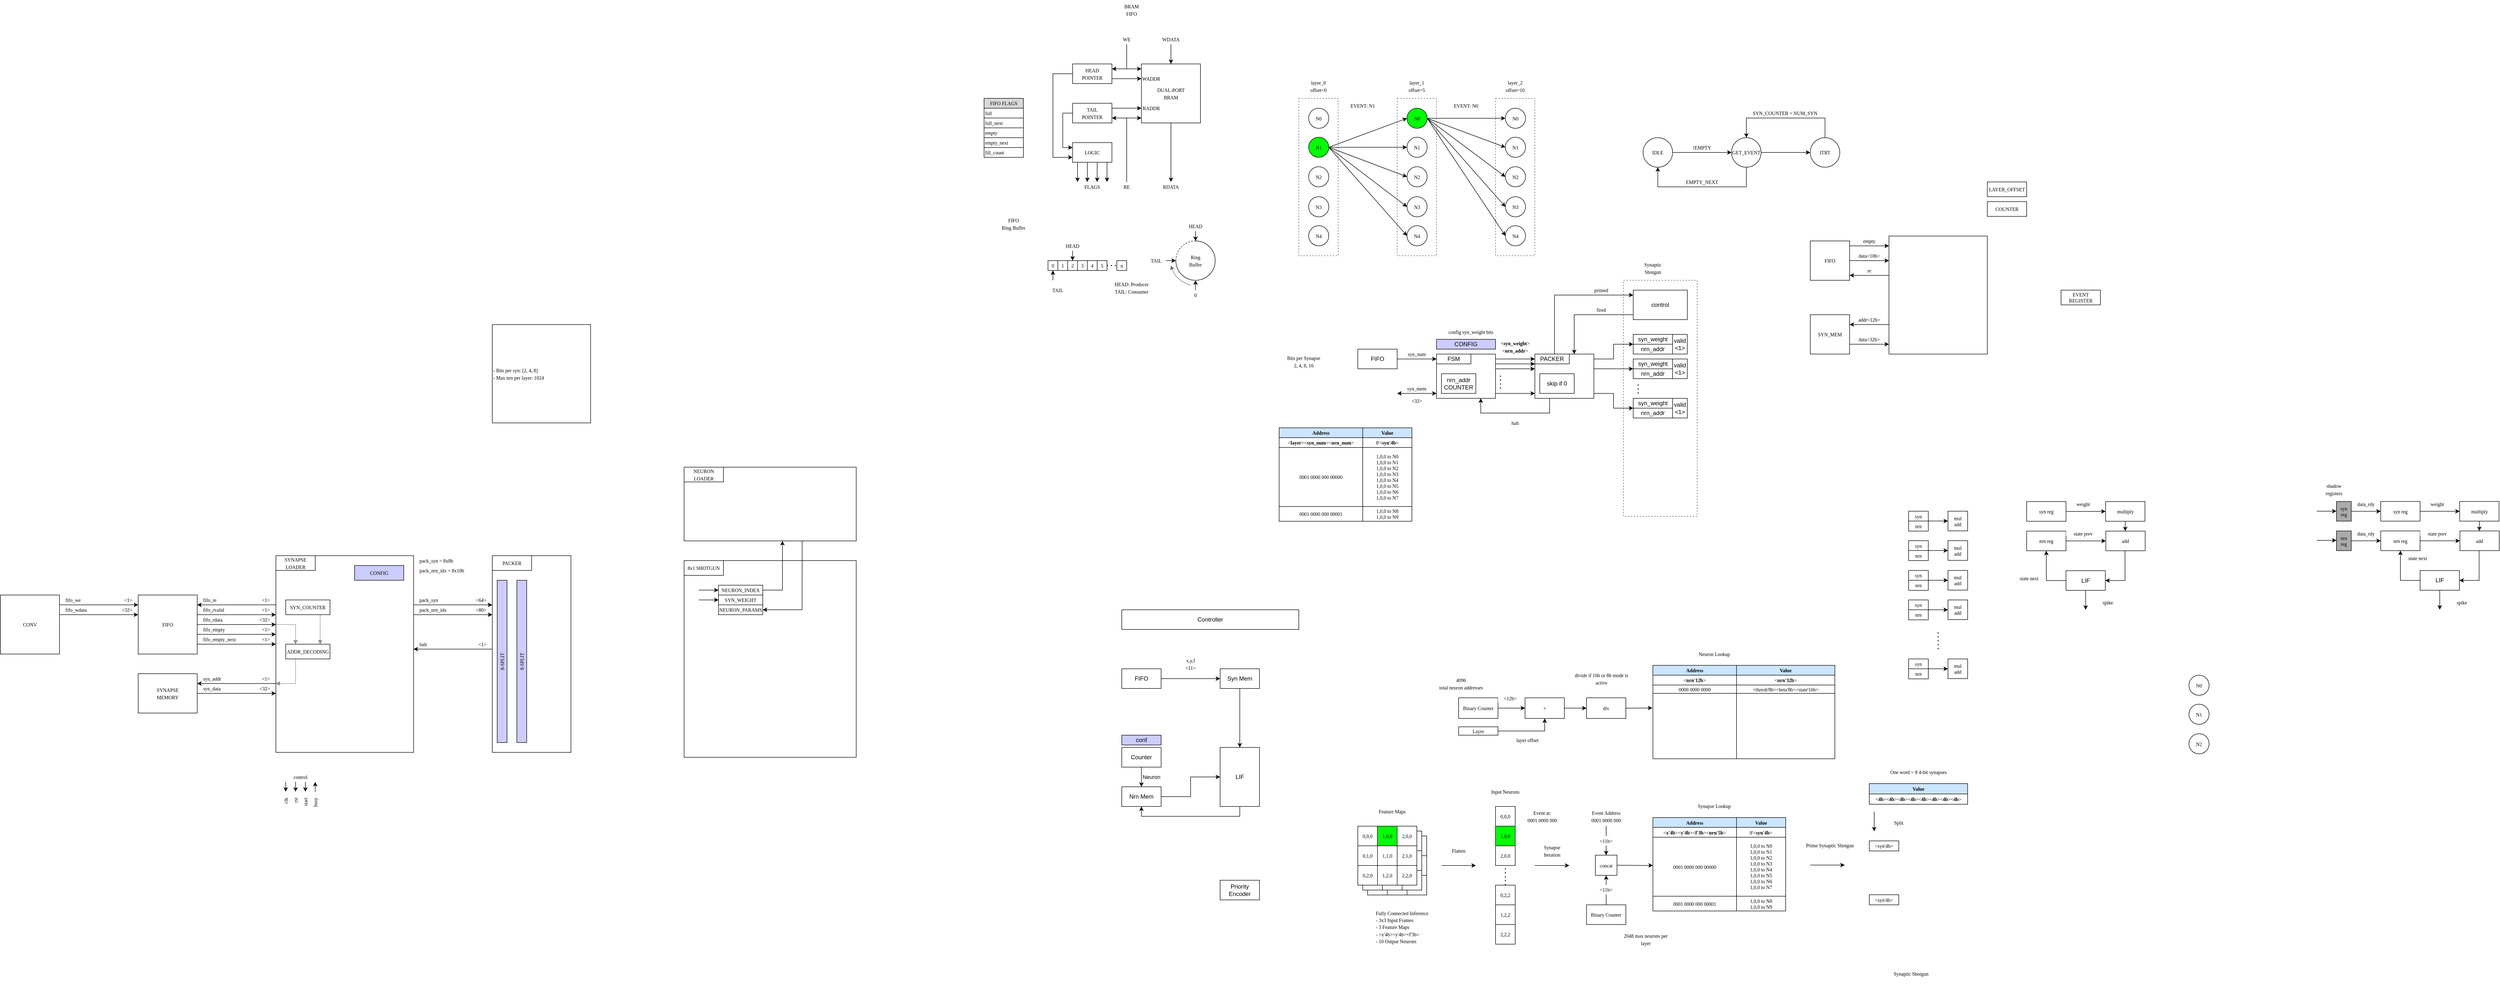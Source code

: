 <mxfile version="26.2.2">
  <diagram name="Page-1" id="JYz6FVXL2YADB6hi7CkO">
    <mxGraphModel dx="3058" dy="1708" grid="1" gridSize="10" guides="0" tooltips="1" connect="1" arrows="1" fold="1" page="1" pageScale="1" pageWidth="827" pageHeight="1169" math="0" shadow="0">
      <root>
        <mxCell id="0" />
        <mxCell id="1" parent="0" />
        <mxCell id="hQ5Xj6N0yv4w3KEODSJ7-19" value="" style="rounded=0;whiteSpace=wrap;html=1;align=center;points=[[0,0,0,0,0],[0,0.25,0,0,0],[0,0.5,0,0,0],[0,0.75,0,0,0],[0,1,0,0,0],[0.25,0,0,0,0],[0.25,1,0,0,0],[0.5,0,0,0,0],[0.5,1,0,0,0],[0.75,0,0,0,0],[0.75,1,0,0,0],[1,0,0,0,0],[1,0.25,0,0,0],[1,0.5,0,0,0],[1,0.75,0,0,0],[1,1,0,0,0]];" vertex="1" parent="1">
          <mxGeometry x="-1080" y="210" width="160" height="400" as="geometry" />
        </mxCell>
        <mxCell id="-usONCvvUePTRYpQJELX-3" value="" style="rounded=0;whiteSpace=wrap;html=1;align=center;fontFamily=Lucida Console;fontSize=10;" parent="1" vertex="1">
          <mxGeometry x="1760" y="-440" width="200" height="240" as="geometry" />
        </mxCell>
        <mxCell id="Ali4_l0cgu7-EIbyfcai-64" value="" style="rounded=0;whiteSpace=wrap;html=1;fillColor=none;dashed=1;opacity=60;" parent="1" vertex="1">
          <mxGeometry x="960" y="-720" width="80" height="320" as="geometry" />
        </mxCell>
        <mxCell id="Ali4_l0cgu7-EIbyfcai-65" value="" style="rounded=0;whiteSpace=wrap;html=1;fillColor=none;dashed=1;opacity=60;" parent="1" vertex="1">
          <mxGeometry x="760" y="-720" width="80" height="320" as="geometry" />
        </mxCell>
        <mxCell id="Ali4_l0cgu7-EIbyfcai-66" value="" style="rounded=0;whiteSpace=wrap;html=1;fillColor=none;dashed=1;opacity=60;" parent="1" vertex="1">
          <mxGeometry x="560" y="-720" width="80" height="320" as="geometry" />
        </mxCell>
        <mxCell id="Ali4_l0cgu7-EIbyfcai-31" value="" style="rounded=0;whiteSpace=wrap;html=1;fillColor=none;dashed=1;opacity=60;" parent="1" vertex="1">
          <mxGeometry x="1220" y="-350" width="150" height="480" as="geometry" />
        </mxCell>
        <mxCell id="v17UYgqkuulxwxacY20W-31" value="" style="group" parent="1" vertex="1" connectable="0">
          <mxGeometry x="700" y="780" width="120" height="120" as="geometry" />
        </mxCell>
        <mxCell id="v17UYgqkuulxwxacY20W-21" value="" style="rounded=0;whiteSpace=wrap;html=1;" parent="v17UYgqkuulxwxacY20W-31" vertex="1">
          <mxGeometry width="120" height="120" as="geometry" />
        </mxCell>
        <mxCell id="v17UYgqkuulxwxacY20W-22" value="" style="rounded=0;whiteSpace=wrap;html=1;" parent="v17UYgqkuulxwxacY20W-31" vertex="1">
          <mxGeometry width="40" height="40" as="geometry" />
        </mxCell>
        <mxCell id="v17UYgqkuulxwxacY20W-23" value="" style="rounded=0;whiteSpace=wrap;html=1;" parent="v17UYgqkuulxwxacY20W-31" vertex="1">
          <mxGeometry x="40" width="40" height="40" as="geometry" />
        </mxCell>
        <mxCell id="v17UYgqkuulxwxacY20W-24" value="" style="rounded=0;whiteSpace=wrap;html=1;" parent="v17UYgqkuulxwxacY20W-31" vertex="1">
          <mxGeometry x="80" width="40" height="40" as="geometry" />
        </mxCell>
        <mxCell id="v17UYgqkuulxwxacY20W-25" value="" style="rounded=0;whiteSpace=wrap;html=1;" parent="v17UYgqkuulxwxacY20W-31" vertex="1">
          <mxGeometry y="40" width="40" height="40" as="geometry" />
        </mxCell>
        <mxCell id="v17UYgqkuulxwxacY20W-26" value="" style="rounded=0;whiteSpace=wrap;html=1;" parent="v17UYgqkuulxwxacY20W-31" vertex="1">
          <mxGeometry x="40" y="40" width="40" height="40" as="geometry" />
        </mxCell>
        <mxCell id="v17UYgqkuulxwxacY20W-27" value="" style="rounded=0;whiteSpace=wrap;html=1;" parent="v17UYgqkuulxwxacY20W-31" vertex="1">
          <mxGeometry x="80" y="40" width="40" height="40" as="geometry" />
        </mxCell>
        <mxCell id="v17UYgqkuulxwxacY20W-28" value="" style="rounded=0;whiteSpace=wrap;html=1;" parent="v17UYgqkuulxwxacY20W-31" vertex="1">
          <mxGeometry y="80" width="40" height="40" as="geometry" />
        </mxCell>
        <mxCell id="v17UYgqkuulxwxacY20W-29" value="" style="rounded=0;whiteSpace=wrap;html=1;" parent="v17UYgqkuulxwxacY20W-31" vertex="1">
          <mxGeometry x="40" y="80" width="40" height="40" as="geometry" />
        </mxCell>
        <mxCell id="v17UYgqkuulxwxacY20W-30" value="" style="rounded=0;whiteSpace=wrap;html=1;" parent="v17UYgqkuulxwxacY20W-31" vertex="1">
          <mxGeometry x="80" y="80" width="40" height="40" as="geometry" />
        </mxCell>
        <mxCell id="v17UYgqkuulxwxacY20W-33" value="" style="group" parent="v17UYgqkuulxwxacY20W-31" vertex="1" connectable="0">
          <mxGeometry x="-10" y="-10" width="120" height="120" as="geometry" />
        </mxCell>
        <mxCell id="v17UYgqkuulxwxacY20W-34" value="" style="rounded=0;whiteSpace=wrap;html=1;" parent="v17UYgqkuulxwxacY20W-33" vertex="1">
          <mxGeometry width="120" height="120" as="geometry" />
        </mxCell>
        <mxCell id="v17UYgqkuulxwxacY20W-35" value="" style="rounded=0;whiteSpace=wrap;html=1;" parent="v17UYgqkuulxwxacY20W-33" vertex="1">
          <mxGeometry width="40" height="40" as="geometry" />
        </mxCell>
        <mxCell id="v17UYgqkuulxwxacY20W-36" value="" style="rounded=0;whiteSpace=wrap;html=1;" parent="v17UYgqkuulxwxacY20W-33" vertex="1">
          <mxGeometry x="40" width="40" height="40" as="geometry" />
        </mxCell>
        <mxCell id="v17UYgqkuulxwxacY20W-37" value="" style="rounded=0;whiteSpace=wrap;html=1;" parent="v17UYgqkuulxwxacY20W-33" vertex="1">
          <mxGeometry x="80" width="40" height="40" as="geometry" />
        </mxCell>
        <mxCell id="v17UYgqkuulxwxacY20W-38" value="" style="rounded=0;whiteSpace=wrap;html=1;" parent="v17UYgqkuulxwxacY20W-33" vertex="1">
          <mxGeometry y="40" width="40" height="40" as="geometry" />
        </mxCell>
        <mxCell id="v17UYgqkuulxwxacY20W-39" value="" style="rounded=0;whiteSpace=wrap;html=1;" parent="v17UYgqkuulxwxacY20W-33" vertex="1">
          <mxGeometry x="40" y="40" width="40" height="40" as="geometry" />
        </mxCell>
        <mxCell id="v17UYgqkuulxwxacY20W-40" value="" style="rounded=0;whiteSpace=wrap;html=1;" parent="v17UYgqkuulxwxacY20W-33" vertex="1">
          <mxGeometry x="80" y="40" width="40" height="40" as="geometry" />
        </mxCell>
        <mxCell id="v17UYgqkuulxwxacY20W-41" value="" style="rounded=0;whiteSpace=wrap;html=1;" parent="v17UYgqkuulxwxacY20W-33" vertex="1">
          <mxGeometry y="80" width="40" height="40" as="geometry" />
        </mxCell>
        <mxCell id="v17UYgqkuulxwxacY20W-42" value="" style="rounded=0;whiteSpace=wrap;html=1;" parent="v17UYgqkuulxwxacY20W-33" vertex="1">
          <mxGeometry x="40" y="80" width="40" height="40" as="geometry" />
        </mxCell>
        <mxCell id="v17UYgqkuulxwxacY20W-43" value="" style="rounded=0;whiteSpace=wrap;html=1;" parent="v17UYgqkuulxwxacY20W-33" vertex="1">
          <mxGeometry x="80" y="80" width="40" height="40" as="geometry" />
        </mxCell>
        <mxCell id="oh7RnI2jhb-VV577KGXg-8" style="edgeStyle=orthogonalEdgeStyle;rounded=0;orthogonalLoop=1;jettySize=auto;html=1;entryX=0;entryY=0.5;entryDx=0;entryDy=0;" parent="1" source="oh7RnI2jhb-VV577KGXg-1" target="oh7RnI2jhb-VV577KGXg-6" edge="1">
          <mxGeometry relative="1" as="geometry" />
        </mxCell>
        <mxCell id="oh7RnI2jhb-VV577KGXg-1" value="FIFO" style="rounded=0;whiteSpace=wrap;html=1;" parent="1" vertex="1">
          <mxGeometry x="200" y="440" width="80" height="40" as="geometry" />
        </mxCell>
        <mxCell id="oh7RnI2jhb-VV577KGXg-2" value="Controller" style="rounded=0;whiteSpace=wrap;html=1;" parent="1" vertex="1">
          <mxGeometry x="200" y="320" width="360" height="40" as="geometry" />
        </mxCell>
        <mxCell id="oh7RnI2jhb-VV577KGXg-10" style="edgeStyle=orthogonalEdgeStyle;rounded=0;orthogonalLoop=1;jettySize=auto;html=1;entryX=0.5;entryY=0;entryDx=0;entryDy=0;" parent="1" source="oh7RnI2jhb-VV577KGXg-4" target="oh7RnI2jhb-VV577KGXg-5" edge="1">
          <mxGeometry relative="1" as="geometry" />
        </mxCell>
        <mxCell id="oh7RnI2jhb-VV577KGXg-11" value="Neuron" style="edgeLabel;html=1;align=center;verticalAlign=middle;resizable=0;points=[];" parent="oh7RnI2jhb-VV577KGXg-10" vertex="1" connectable="0">
          <mxGeometry x="-0.21" relative="1" as="geometry">
            <mxPoint x="20" y="4" as="offset" />
          </mxGeometry>
        </mxCell>
        <mxCell id="oh7RnI2jhb-VV577KGXg-4" value="Counter" style="rounded=0;whiteSpace=wrap;html=1;" parent="1" vertex="1">
          <mxGeometry x="200" y="600" width="80" height="40" as="geometry" />
        </mxCell>
        <mxCell id="v17UYgqkuulxwxacY20W-9" style="edgeStyle=orthogonalEdgeStyle;rounded=0;orthogonalLoop=1;jettySize=auto;html=1;entryX=0;entryY=0.5;entryDx=0;entryDy=0;" parent="1" source="oh7RnI2jhb-VV577KGXg-5" target="oh7RnI2jhb-VV577KGXg-7" edge="1">
          <mxGeometry relative="1" as="geometry" />
        </mxCell>
        <mxCell id="oh7RnI2jhb-VV577KGXg-5" value="Nrn Mem" style="rounded=0;whiteSpace=wrap;html=1;" parent="1" vertex="1">
          <mxGeometry x="200" y="680" width="80" height="40" as="geometry" />
        </mxCell>
        <mxCell id="oh7RnI2jhb-VV577KGXg-13" style="edgeStyle=orthogonalEdgeStyle;rounded=0;orthogonalLoop=1;jettySize=auto;html=1;entryX=0.5;entryY=0;entryDx=0;entryDy=0;" parent="1" source="oh7RnI2jhb-VV577KGXg-6" target="oh7RnI2jhb-VV577KGXg-7" edge="1">
          <mxGeometry relative="1" as="geometry" />
        </mxCell>
        <mxCell id="oh7RnI2jhb-VV577KGXg-6" value="Syn Mem" style="rounded=0;whiteSpace=wrap;html=1;" parent="1" vertex="1">
          <mxGeometry x="400" y="440" width="80" height="40" as="geometry" />
        </mxCell>
        <mxCell id="v17UYgqkuulxwxacY20W-8" style="edgeStyle=orthogonalEdgeStyle;rounded=0;orthogonalLoop=1;jettySize=auto;html=1;entryX=0.5;entryY=1;entryDx=0;entryDy=0;" parent="1" source="oh7RnI2jhb-VV577KGXg-7" target="oh7RnI2jhb-VV577KGXg-5" edge="1">
          <mxGeometry relative="1" as="geometry">
            <Array as="points">
              <mxPoint x="440" y="740" />
              <mxPoint x="240" y="740" />
            </Array>
          </mxGeometry>
        </mxCell>
        <mxCell id="oh7RnI2jhb-VV577KGXg-7" value="LIF" style="rounded=0;whiteSpace=wrap;html=1;" parent="1" vertex="1">
          <mxGeometry x="400" y="600" width="80" height="120" as="geometry" />
        </mxCell>
        <mxCell id="v17UYgqkuulxwxacY20W-2" value="&lt;font style=&quot;font-size: 10px;&quot; face=&quot;Lucida Console&quot;&gt;x,y,f&lt;/font&gt;&lt;div&gt;&lt;font style=&quot;font-size: 10px;&quot; face=&quot;Lucida Console&quot;&gt;&amp;lt;11&amp;gt;&lt;/font&gt;&lt;/div&gt;" style="rounded=0;whiteSpace=wrap;html=1;fontColor=default;fillColor=default;strokeColor=none;" parent="1" vertex="1">
          <mxGeometry x="320" y="410" width="40" height="40" as="geometry" />
        </mxCell>
        <mxCell id="v17UYgqkuulxwxacY20W-7" value="Priority Encoder" style="rounded=0;whiteSpace=wrap;html=1;" parent="1" vertex="1">
          <mxGeometry x="400" y="870" width="80" height="40" as="geometry" />
        </mxCell>
        <mxCell id="v17UYgqkuulxwxacY20W-10" value="conf" style="rounded=0;whiteSpace=wrap;html=1;fillColor=#CCCCFF;" parent="1" vertex="1">
          <mxGeometry x="200" y="575" width="80" height="20" as="geometry" />
        </mxCell>
        <mxCell id="v17UYgqkuulxwxacY20W-11" value="" style="rounded=0;whiteSpace=wrap;html=1;" parent="1" vertex="1">
          <mxGeometry x="680" y="760" width="120" height="120" as="geometry" />
        </mxCell>
        <mxCell id="v17UYgqkuulxwxacY20W-12" value="0,0,0" style="rounded=0;whiteSpace=wrap;html=1;fontFamily=Lucida Console;fontSize=10;" parent="1" vertex="1">
          <mxGeometry x="680" y="760" width="40" height="40" as="geometry" />
        </mxCell>
        <mxCell id="v17UYgqkuulxwxacY20W-13" value="&lt;font&gt;1,0,0&lt;/font&gt;" style="rounded=0;whiteSpace=wrap;html=1;fontFamily=Lucida Console;fontSize=10;fillColor=#00FF00;" parent="1" vertex="1">
          <mxGeometry x="720" y="760" width="40" height="40" as="geometry" />
        </mxCell>
        <mxCell id="v17UYgqkuulxwxacY20W-14" value="2,0,0" style="rounded=0;whiteSpace=wrap;html=1;fontFamily=Lucida Console;fontSize=10;" parent="1" vertex="1">
          <mxGeometry x="760" y="760" width="40" height="40" as="geometry" />
        </mxCell>
        <mxCell id="v17UYgqkuulxwxacY20W-15" value="0,1,0" style="rounded=0;whiteSpace=wrap;html=1;fontFamily=Lucida Console;fontSize=10;" parent="1" vertex="1">
          <mxGeometry x="680" y="800" width="40" height="40" as="geometry" />
        </mxCell>
        <mxCell id="v17UYgqkuulxwxacY20W-16" value="1,1,0" style="rounded=0;whiteSpace=wrap;html=1;fontFamily=Lucida Console;fontSize=10;" parent="1" vertex="1">
          <mxGeometry x="720" y="800" width="40" height="40" as="geometry" />
        </mxCell>
        <mxCell id="v17UYgqkuulxwxacY20W-17" value="2,1,0" style="rounded=0;whiteSpace=wrap;html=1;fontFamily=Lucida Console;fontSize=10;" parent="1" vertex="1">
          <mxGeometry x="760" y="800" width="40" height="40" as="geometry" />
        </mxCell>
        <mxCell id="v17UYgqkuulxwxacY20W-18" value="0,2,0" style="rounded=0;whiteSpace=wrap;html=1;fontFamily=Lucida Console;fontSize=10;" parent="1" vertex="1">
          <mxGeometry x="680" y="840" width="40" height="40" as="geometry" />
        </mxCell>
        <mxCell id="v17UYgqkuulxwxacY20W-19" value="1,2,0" style="rounded=0;whiteSpace=wrap;html=1;fontFamily=Lucida Console;fontSize=10;" parent="1" vertex="1">
          <mxGeometry x="720" y="840" width="40" height="40" as="geometry" />
        </mxCell>
        <mxCell id="v17UYgqkuulxwxacY20W-20" value="2,2,0" style="rounded=0;whiteSpace=wrap;html=1;fontFamily=Lucida Console;fontSize=10;" parent="1" vertex="1">
          <mxGeometry x="760" y="840" width="40" height="40" as="geometry" />
        </mxCell>
        <mxCell id="v17UYgqkuulxwxacY20W-44" value="&lt;font face=&quot;Lucida Console&quot;&gt;&lt;span style=&quot;font-size: 10px;&quot;&gt;Feature Maps&lt;/span&gt;&lt;/font&gt;" style="rounded=0;whiteSpace=wrap;html=1;fontColor=default;fillColor=default;strokeColor=none;" parent="1" vertex="1">
          <mxGeometry x="680" y="710" width="140" height="40" as="geometry" />
        </mxCell>
        <mxCell id="v17UYgqkuulxwxacY20W-45" value="0,0,0" style="rounded=0;whiteSpace=wrap;html=1;fontFamily=Lucida Console;fontSize=10;" parent="1" vertex="1">
          <mxGeometry x="960" y="720" width="40" height="40" as="geometry" />
        </mxCell>
        <mxCell id="v17UYgqkuulxwxacY20W-46" value="1,0,0" style="rounded=0;whiteSpace=wrap;html=1;fontFamily=Lucida Console;fontSize=10;fillColor=#00FF00;" parent="1" vertex="1">
          <mxGeometry x="960" y="760" width="40" height="40" as="geometry" />
        </mxCell>
        <mxCell id="v17UYgqkuulxwxacY20W-47" value="2,0,0" style="rounded=0;whiteSpace=wrap;html=1;fontFamily=Lucida Console;fontSize=10;" parent="1" vertex="1">
          <mxGeometry x="960" y="800" width="40" height="40" as="geometry" />
        </mxCell>
        <mxCell id="v17UYgqkuulxwxacY20W-48" value="0,2,2" style="rounded=0;whiteSpace=wrap;html=1;fontFamily=Lucida Console;fontSize=10;" parent="1" vertex="1">
          <mxGeometry x="960" y="880" width="40" height="40" as="geometry" />
        </mxCell>
        <mxCell id="v17UYgqkuulxwxacY20W-49" value="" style="endArrow=none;dashed=1;html=1;dashPattern=1 3;strokeWidth=2;rounded=0;entryX=0.5;entryY=1;entryDx=0;entryDy=0;exitX=0.5;exitY=0;exitDx=0;exitDy=0;fontFamily=Lucida Console;fontSize=10;" parent="1" source="v17UYgqkuulxwxacY20W-48" target="v17UYgqkuulxwxacY20W-47" edge="1">
          <mxGeometry width="50" height="50" relative="1" as="geometry">
            <mxPoint x="940" y="920" as="sourcePoint" />
            <mxPoint x="990" y="870" as="targetPoint" />
          </mxGeometry>
        </mxCell>
        <mxCell id="v17UYgqkuulxwxacY20W-50" value="1,2,2" style="rounded=0;whiteSpace=wrap;html=1;fontFamily=Lucida Console;fontSize=10;" parent="1" vertex="1">
          <mxGeometry x="960" y="920" width="40" height="40" as="geometry" />
        </mxCell>
        <mxCell id="v17UYgqkuulxwxacY20W-51" value="2,2,2" style="rounded=0;whiteSpace=wrap;html=1;fontFamily=Lucida Console;fontSize=10;" parent="1" vertex="1">
          <mxGeometry x="960" y="960" width="40" height="40" as="geometry" />
        </mxCell>
        <mxCell id="v17UYgqkuulxwxacY20W-52" value="" style="endArrow=classic;html=1;rounded=0;" parent="1" edge="1">
          <mxGeometry width="50" height="50" relative="1" as="geometry">
            <mxPoint x="850" y="840" as="sourcePoint" />
            <mxPoint x="920" y="840" as="targetPoint" />
          </mxGeometry>
        </mxCell>
        <mxCell id="v17UYgqkuulxwxacY20W-53" value="&lt;font face=&quot;Lucida Console&quot;&gt;&lt;span style=&quot;font-size: 10px;&quot;&gt;Flatten&lt;/span&gt;&lt;/font&gt;" style="rounded=0;whiteSpace=wrap;html=1;fontColor=default;fillColor=default;strokeColor=none;" parent="1" vertex="1">
          <mxGeometry x="850" y="790" width="70" height="40" as="geometry" />
        </mxCell>
        <mxCell id="v17UYgqkuulxwxacY20W-54" value="&lt;font face=&quot;Lucida Console&quot;&gt;&lt;span style=&quot;font-size: 10px;&quot;&gt;Input Neurons&lt;/span&gt;&lt;/font&gt;" style="rounded=0;whiteSpace=wrap;html=1;fontColor=default;fillColor=default;strokeColor=none;" parent="1" vertex="1">
          <mxGeometry x="945" y="670" width="70" height="40" as="geometry" />
        </mxCell>
        <mxCell id="v17UYgqkuulxwxacY20W-55" value="&lt;font face=&quot;Lucida Console&quot;&gt;&lt;span style=&quot;font-size: 10px;&quot;&gt;Fully Connected Inference&lt;/span&gt;&lt;/font&gt;&lt;div style=&quot;text-align: left;&quot;&gt;&lt;font face=&quot;Lucida Console&quot;&gt;&lt;span style=&quot;font-size: 10px;&quot;&gt;- 3x3 Input Frames&lt;/span&gt;&lt;/font&gt;&lt;/div&gt;&lt;div style=&quot;text-align: left;&quot;&gt;&lt;font face=&quot;Lucida Console&quot;&gt;&lt;span style=&quot;font-size: 10px;&quot;&gt;- 3 Feature Maps&lt;/span&gt;&lt;/font&gt;&lt;/div&gt;&lt;div style=&quot;text-align: left;&quot;&gt;&lt;font face=&quot;Lucida Console&quot;&gt;&lt;span style=&quot;font-size: 10px;&quot;&gt;- &amp;lt;x&#39;4b&amp;gt;&amp;lt;y&#39;4b&amp;gt;&amp;lt;f&#39;3b&amp;gt;&lt;/span&gt;&lt;/font&gt;&lt;/div&gt;&lt;div style=&quot;text-align: left;&quot;&gt;&lt;font face=&quot;Lucida Console&quot;&gt;&lt;span style=&quot;font-size: 10px;&quot;&gt;- 10 Output Neurons&lt;/span&gt;&lt;/font&gt;&lt;/div&gt;" style="rounded=0;whiteSpace=wrap;html=1;fontColor=default;fillColor=default;strokeColor=none;" parent="1" vertex="1">
          <mxGeometry x="680" y="920" width="180" height="90" as="geometry" />
        </mxCell>
        <mxCell id="v17UYgqkuulxwxacY20W-56" value="&lt;font face=&quot;Lucida Console&quot;&gt;&lt;span style=&quot;font-size: 10px;&quot;&gt;Event at:&lt;/span&gt;&lt;/font&gt;&lt;div style=&quot;text-align: left;&quot;&gt;&lt;font face=&quot;Lucida Console&quot;&gt;&lt;span style=&quot;font-size: 10px;&quot;&gt;0001 0000 000&lt;/span&gt;&lt;/font&gt;&lt;/div&gt;" style="rounded=0;whiteSpace=wrap;html=1;fontColor=default;fillColor=default;strokeColor=none;" parent="1" vertex="1">
          <mxGeometry x="1010" y="720" width="90" height="40" as="geometry" />
        </mxCell>
        <mxCell id="v17UYgqkuulxwxacY20W-57" value="N0" style="ellipse;whiteSpace=wrap;html=1;aspect=fixed;fontFamily=Lucida Console;fontSize=10;" parent="1" vertex="1">
          <mxGeometry x="2370" y="453" width="41" height="41" as="geometry" />
        </mxCell>
        <mxCell id="v17UYgqkuulxwxacY20W-58" value="N1" style="ellipse;whiteSpace=wrap;html=1;aspect=fixed;fontFamily=Lucida Console;fontSize=10;" parent="1" vertex="1">
          <mxGeometry x="2370" y="512" width="41" height="41" as="geometry" />
        </mxCell>
        <mxCell id="v17UYgqkuulxwxacY20W-59" value="N2" style="ellipse;whiteSpace=wrap;html=1;aspect=fixed;fontFamily=Lucida Console;fontSize=10;" parent="1" vertex="1">
          <mxGeometry x="2370" y="572" width="41" height="41" as="geometry" />
        </mxCell>
        <mxCell id="v17UYgqkuulxwxacY20W-60" value="" style="rounded=0;whiteSpace=wrap;html=1;" parent="1" vertex="1">
          <mxGeometry x="1450" y="742.5" width="100" height="190" as="geometry" />
        </mxCell>
        <mxCell id="v17UYgqkuulxwxacY20W-61" value="" style="endArrow=classic;html=1;rounded=0;" parent="1" edge="1">
          <mxGeometry width="50" height="50" relative="1" as="geometry">
            <mxPoint x="1040" y="840" as="sourcePoint" />
            <mxPoint x="1110" y="840" as="targetPoint" />
          </mxGeometry>
        </mxCell>
        <mxCell id="v17UYgqkuulxwxacY20W-62" value="&lt;font face=&quot;Lucida Console&quot;&gt;&lt;span style=&quot;font-size: 10px;&quot;&gt;Synapse Iteration&lt;/span&gt;&lt;/font&gt;" style="rounded=0;whiteSpace=wrap;html=1;fontColor=default;fillColor=default;strokeColor=none;" parent="1" vertex="1">
          <mxGeometry x="1040" y="790" width="70" height="40" as="geometry" />
        </mxCell>
        <mxCell id="v17UYgqkuulxwxacY20W-63" value="&lt;font&gt;1,0,0 to N0&lt;/font&gt;&lt;div&gt;&lt;span&gt;1,0,0 to N1&lt;/span&gt;&lt;br&gt;&lt;/div&gt;&lt;div&gt;&lt;span&gt;1,0,0 to N2&lt;/span&gt;&lt;span&gt;&lt;br&gt;&lt;/span&gt;&lt;/div&gt;&lt;div&gt;&lt;span&gt;1,0,0 to N3&lt;/span&gt;&lt;span&gt;&lt;br&gt;&lt;/span&gt;&lt;/div&gt;&lt;div&gt;&lt;span&gt;1,0,0 to N4&lt;/span&gt;&lt;span&gt;&lt;br&gt;&lt;/span&gt;&lt;/div&gt;&lt;div&gt;&lt;span&gt;1,0,0 to N5&lt;/span&gt;&lt;span&gt;&lt;br&gt;&lt;/span&gt;&lt;/div&gt;&lt;div&gt;&lt;span&gt;1,0,0 to N6&lt;/span&gt;&lt;span&gt;&lt;br&gt;&lt;/span&gt;&lt;/div&gt;&lt;div&gt;&lt;span&gt;1,0,0 to N7&lt;/span&gt;&lt;span&gt;&lt;br&gt;&lt;/span&gt;&lt;/div&gt;" style="rounded=0;whiteSpace=wrap;html=1;align=center;fontFamily=Lucida Console;fontSize=10;" parent="1" vertex="1">
          <mxGeometry x="1450" y="782" width="100" height="120.5" as="geometry" />
        </mxCell>
        <mxCell id="v17UYgqkuulxwxacY20W-66" value="" style="rounded=0;whiteSpace=wrap;html=1;" parent="1" vertex="1">
          <mxGeometry x="1280" y="742.5" width="170" height="190" as="geometry" />
        </mxCell>
        <mxCell id="v17UYgqkuulxwxacY20W-67" value="&lt;font&gt;&lt;b&gt;Value&lt;/b&gt;&lt;/font&gt;" style="rounded=0;whiteSpace=wrap;html=1;fillColor=#CCE5FF;fontFamily=Lucida Console;fontSize=10;" parent="1" vertex="1">
          <mxGeometry x="1450" y="742.5" width="100" height="20" as="geometry" />
        </mxCell>
        <mxCell id="v17UYgqkuulxwxacY20W-68" value="&lt;font&gt;&lt;b&gt;Address&lt;/b&gt;&lt;/font&gt;" style="rounded=0;whiteSpace=wrap;html=1;fillColor=#CCE5FF;fontFamily=Lucida Console;fontSize=10;" parent="1" vertex="1">
          <mxGeometry x="1280" y="742.5" width="170" height="20" as="geometry" />
        </mxCell>
        <mxCell id="v17UYgqkuulxwxacY20W-69" value="&lt;font&gt;0001 0000 000 00000&lt;/font&gt;" style="rounded=0;whiteSpace=wrap;html=1;fontFamily=Lucida Console;fontSize=10;" parent="1" vertex="1">
          <mxGeometry x="1280" y="782.5" width="170" height="120" as="geometry" />
        </mxCell>
        <mxCell id="v17UYgqkuulxwxacY20W-70" value="&lt;font&gt;&amp;lt;&lt;b&gt;x&#39;4b&lt;/b&gt;&amp;gt;&amp;lt;&lt;b&gt;y&#39;4b&lt;/b&gt;&amp;gt;&amp;lt;&lt;b&gt;f&#39;3b&lt;/b&gt;&amp;gt;&amp;lt;&lt;b&gt;nrn&#39;5b&lt;/b&gt;&amp;gt;&lt;/font&gt;" style="rounded=0;whiteSpace=wrap;html=1;fontFamily=Lucida Console;fontSize=10;" parent="1" vertex="1">
          <mxGeometry x="1280" y="762.5" width="170" height="20" as="geometry" />
        </mxCell>
        <mxCell id="v17UYgqkuulxwxacY20W-77" value="&lt;font&gt;8&#39;&amp;lt;&lt;b&gt;syn&#39;4b&lt;/b&gt;&amp;gt;&lt;/font&gt;" style="rounded=0;whiteSpace=wrap;html=1;fontFamily=Lucida Console;fontSize=10;" parent="1" vertex="1">
          <mxGeometry x="1450" y="762.5" width="100" height="20" as="geometry" />
        </mxCell>
        <mxCell id="v17UYgqkuulxwxacY20W-78" value="&lt;font face=&quot;Lucida Console&quot;&gt;&lt;span style=&quot;font-size: 10px;&quot;&gt;Synapse Lookup&lt;/span&gt;&lt;/font&gt;" style="rounded=0;whiteSpace=wrap;html=1;fontColor=default;fillColor=default;strokeColor=none;" parent="1" vertex="1">
          <mxGeometry x="1360" y="699" width="90" height="40" as="geometry" />
        </mxCell>
        <mxCell id="v17UYgqkuulxwxacY20W-87" style="edgeStyle=orthogonalEdgeStyle;rounded=0;orthogonalLoop=1;jettySize=auto;html=1;entryX=0.5;entryY=1;entryDx=0;entryDy=0;" parent="1" source="v17UYgqkuulxwxacY20W-79" target="v17UYgqkuulxwxacY20W-81" edge="1">
          <mxGeometry relative="1" as="geometry" />
        </mxCell>
        <mxCell id="v17UYgqkuulxwxacY20W-79" value="&lt;font size=&quot;1&quot; face=&quot;Lucida Console&quot;&gt;Binary Counter&lt;/font&gt;" style="rounded=0;whiteSpace=wrap;html=1;" parent="1" vertex="1">
          <mxGeometry x="1145" y="920" width="80" height="40" as="geometry" />
        </mxCell>
        <mxCell id="v17UYgqkuulxwxacY20W-81" value="&lt;font style=&quot;font-size: 10px;&quot; face=&quot;Lucida Console&quot;&gt;concat&lt;/font&gt;" style="rounded=0;whiteSpace=wrap;html=1;fontColor=default;fillColor=default;strokeColor=default;" parent="1" vertex="1">
          <mxGeometry x="1163" y="819" width="44" height="41" as="geometry" />
        </mxCell>
        <mxCell id="v17UYgqkuulxwxacY20W-85" style="edgeStyle=orthogonalEdgeStyle;rounded=0;orthogonalLoop=1;jettySize=auto;html=1;entryX=0.5;entryY=0;entryDx=0;entryDy=0;" parent="1" source="v17UYgqkuulxwxacY20W-82" target="v17UYgqkuulxwxacY20W-81" edge="1">
          <mxGeometry relative="1" as="geometry" />
        </mxCell>
        <mxCell id="v17UYgqkuulxwxacY20W-82" value="&lt;font face=&quot;Lucida Console&quot;&gt;&lt;span style=&quot;font-size: 10px;&quot;&gt;Event Address&lt;/span&gt;&lt;/font&gt;&lt;div&gt;&lt;font face=&quot;Lucida Console&quot;&gt;&lt;span style=&quot;font-size: 10px;&quot;&gt;0001 0000 000&lt;/span&gt;&lt;/font&gt;&lt;/div&gt;" style="rounded=0;whiteSpace=wrap;html=1;fontColor=default;fillColor=default;strokeColor=none;" parent="1" vertex="1">
          <mxGeometry x="1140" y="720" width="90" height="40" as="geometry" />
        </mxCell>
        <mxCell id="v17UYgqkuulxwxacY20W-86" value="&lt;font face=&quot;Lucida Console&quot;&gt;&lt;span style=&quot;font-size: 10px;&quot;&gt;&amp;lt;11b&amp;gt;&lt;/span&gt;&lt;/font&gt;" style="rounded=0;whiteSpace=wrap;html=1;fontColor=default;fillColor=default;strokeColor=none;" parent="1" vertex="1">
          <mxGeometry x="1165" y="780" width="40" height="19.5" as="geometry" />
        </mxCell>
        <mxCell id="v17UYgqkuulxwxacY20W-88" value="&lt;font face=&quot;Lucida Console&quot;&gt;&lt;span style=&quot;font-size: 10px;&quot;&gt;&amp;lt;11b&amp;gt;&lt;/span&gt;&lt;/font&gt;" style="rounded=0;whiteSpace=wrap;html=1;fontColor=default;fillColor=default;strokeColor=none;" parent="1" vertex="1">
          <mxGeometry x="1165" y="879.5" width="40" height="19.5" as="geometry" />
        </mxCell>
        <mxCell id="v17UYgqkuulxwxacY20W-99" value="&lt;font&gt;0001 0000 000 00001&lt;/font&gt;" style="rounded=0;whiteSpace=wrap;html=1;fontFamily=Lucida Console;fontSize=10;" parent="1" vertex="1">
          <mxGeometry x="1280" y="902.5" width="170" height="30" as="geometry" />
        </mxCell>
        <mxCell id="v17UYgqkuulxwxacY20W-100" value="&lt;div&gt;&lt;span&gt;1,0,0 to N8&lt;/span&gt;&lt;/div&gt;&lt;div&gt;&lt;span&gt;1,0,0 to N9&lt;/span&gt;&lt;/div&gt;" style="rounded=0;whiteSpace=wrap;html=1;fontFamily=Lucida Console;fontSize=10;" parent="1" vertex="1">
          <mxGeometry x="1450" y="902.5" width="100" height="30" as="geometry" />
        </mxCell>
        <mxCell id="v17UYgqkuulxwxacY20W-101" value="" style="endArrow=classic;html=1;rounded=0;" parent="1" edge="1">
          <mxGeometry width="50" height="50" relative="1" as="geometry">
            <mxPoint x="1600" y="839.17" as="sourcePoint" />
            <mxPoint x="1670" y="839.17" as="targetPoint" />
          </mxGeometry>
        </mxCell>
        <mxCell id="v17UYgqkuulxwxacY20W-102" value="&lt;font face=&quot;Lucida Console&quot;&gt;&lt;span style=&quot;font-size: 10px;&quot;&gt;Prime Synaptic Shotgun&lt;/span&gt;&lt;/font&gt;" style="rounded=0;whiteSpace=wrap;html=1;fontColor=default;fillColor=default;strokeColor=none;" parent="1" vertex="1">
          <mxGeometry x="1590" y="779" width="100" height="40" as="geometry" />
        </mxCell>
        <mxCell id="v17UYgqkuulxwxacY20W-103" value="&lt;font face=&quot;Lucida Console&quot;&gt;&lt;span style=&quot;font-size: 10px;&quot;&gt;One word = 8 4-bit synapses&lt;/span&gt;&lt;/font&gt;" style="rounded=0;whiteSpace=wrap;html=1;fontColor=default;fillColor=default;strokeColor=none;" parent="1" vertex="1">
          <mxGeometry x="1735" y="630" width="170" height="40" as="geometry" />
        </mxCell>
        <mxCell id="v17UYgqkuulxwxacY20W-104" value="&lt;div&gt;&amp;lt;&lt;b&gt;4b&lt;/b&gt;&amp;gt;&lt;span style=&quot;background-color: initial;&quot;&gt;&amp;lt;&lt;/span&gt;&lt;b style=&quot;background-color: initial;&quot;&gt;4b&lt;/b&gt;&lt;span style=&quot;background-color: initial;&quot;&gt;&amp;gt;&lt;/span&gt;&lt;span style=&quot;background-color: initial;&quot;&gt;&amp;lt;&lt;/span&gt;&lt;b style=&quot;background-color: initial;&quot;&gt;4b&lt;/b&gt;&lt;span style=&quot;background-color: initial;&quot;&gt;&amp;gt;&lt;/span&gt;&lt;span style=&quot;background-color: initial;&quot;&gt;&amp;lt;&lt;/span&gt;&lt;b style=&quot;background-color: initial;&quot;&gt;4b&lt;/b&gt;&lt;span style=&quot;background-color: initial;&quot;&gt;&amp;gt;&lt;/span&gt;&lt;span style=&quot;background-color: initial;&quot;&gt;&amp;lt;&lt;/span&gt;&lt;b style=&quot;background-color: initial;&quot;&gt;4b&lt;/b&gt;&lt;span style=&quot;background-color: initial;&quot;&gt;&amp;gt;&lt;/span&gt;&lt;span style=&quot;background-color: initial;&quot;&gt;&amp;lt;&lt;/span&gt;&lt;b style=&quot;background-color: initial;&quot;&gt;4b&lt;/b&gt;&lt;span style=&quot;background-color: initial;&quot;&gt;&amp;gt;&lt;/span&gt;&lt;span style=&quot;background-color: initial;&quot;&gt;&amp;lt;&lt;/span&gt;&lt;b style=&quot;background-color: initial;&quot;&gt;4b&lt;/b&gt;&lt;span style=&quot;background-color: initial;&quot;&gt;&amp;gt;&lt;/span&gt;&lt;span style=&quot;background-color: initial;&quot;&gt;&amp;lt;&lt;/span&gt;&lt;b style=&quot;background-color: initial;&quot;&gt;4b&lt;/b&gt;&lt;span style=&quot;background-color: initial;&quot;&gt;&amp;gt;&lt;/span&gt;&lt;/div&gt;" style="rounded=0;whiteSpace=wrap;html=1;align=center;fontFamily=Lucida Console;fontSize=10;" parent="1" vertex="1">
          <mxGeometry x="1720" y="694.5" width="200" height="21" as="geometry" />
        </mxCell>
        <mxCell id="v17UYgqkuulxwxacY20W-105" value="&lt;b&gt;Value&lt;/b&gt;" style="rounded=0;whiteSpace=wrap;html=1;align=center;fontFamily=Lucida Console;fontSize=10;fillColor=#CCE5FF;" parent="1" vertex="1">
          <mxGeometry x="1720" y="673.5" width="200" height="21" as="geometry" />
        </mxCell>
        <mxCell id="v17UYgqkuulxwxacY20W-107" value="" style="endArrow=classic;html=1;rounded=0;exitX=1;exitY=0.5;exitDx=0;exitDy=0;entryX=0;entryY=0.479;entryDx=0;entryDy=0;entryPerimeter=0;" parent="1" source="v17UYgqkuulxwxacY20W-81" target="v17UYgqkuulxwxacY20W-69" edge="1">
          <mxGeometry width="50" height="50" relative="1" as="geometry">
            <mxPoint x="1270" y="870" as="sourcePoint" />
            <mxPoint x="1320" y="820" as="targetPoint" />
          </mxGeometry>
        </mxCell>
        <mxCell id="v17UYgqkuulxwxacY20W-108" value="" style="endArrow=classic;html=1;rounded=0;" parent="1" edge="1">
          <mxGeometry width="50" height="50" relative="1" as="geometry">
            <mxPoint x="1730" y="730.5" as="sourcePoint" />
            <mxPoint x="1730" y="770.5" as="targetPoint" />
          </mxGeometry>
        </mxCell>
        <mxCell id="v17UYgqkuulxwxacY20W-109" value="&lt;font face=&quot;Lucida Console&quot;&gt;&lt;span style=&quot;font-size: 10px;&quot;&gt;Split&lt;/span&gt;&lt;/font&gt;" style="rounded=0;whiteSpace=wrap;html=1;fontColor=default;fillColor=default;strokeColor=none;" parent="1" vertex="1">
          <mxGeometry x="1745" y="732.5" width="70" height="40" as="geometry" />
        </mxCell>
        <mxCell id="v17UYgqkuulxwxacY20W-110" value="&amp;lt;syn&#39;4b&amp;gt;" style="rounded=0;whiteSpace=wrap;html=1;fontFamily=Lucida Console;fontSize=10;" parent="1" vertex="1">
          <mxGeometry x="1720" y="790" width="60" height="20.5" as="geometry" />
        </mxCell>
        <mxCell id="v17UYgqkuulxwxacY20W-111" value="&amp;lt;syn&#39;4b&amp;gt;" style="rounded=0;whiteSpace=wrap;html=1;fontFamily=Lucida Console;fontSize=10;" parent="1" vertex="1">
          <mxGeometry x="1720" y="899.5" width="60" height="20.5" as="geometry" />
        </mxCell>
        <mxCell id="kdLKjgqyaNFoYeJ4-Rq0-1" value="&lt;font face=&quot;Lucida Console&quot;&gt;&lt;span style=&quot;font-size: 10px;&quot;&gt;Synaptic Shotgun&lt;/span&gt;&lt;/font&gt;" style="rounded=0;whiteSpace=wrap;html=1;fontColor=default;fillColor=default;strokeColor=none;" parent="1" vertex="1">
          <mxGeometry x="1720" y="1040" width="170" height="40" as="geometry" />
        </mxCell>
        <mxCell id="m4dglnRh12UiJAoHmyUm-12" style="edgeStyle=orthogonalEdgeStyle;rounded=0;orthogonalLoop=1;jettySize=auto;html=1;entryX=0;entryY=0.5;entryDx=0;entryDy=0;" parent="1" source="m4dglnRh12UiJAoHmyUm-1" target="m4dglnRh12UiJAoHmyUm-3" edge="1">
          <mxGeometry relative="1" as="geometry" />
        </mxCell>
        <mxCell id="m4dglnRh12UiJAoHmyUm-1" value="syn reg" style="rounded=0;whiteSpace=wrap;html=1;fontFamily=Lucida Console;fontSize=10;" parent="1" vertex="1">
          <mxGeometry x="2040" y="100" width="80" height="40" as="geometry" />
        </mxCell>
        <mxCell id="m4dglnRh12UiJAoHmyUm-13" style="edgeStyle=orthogonalEdgeStyle;rounded=0;orthogonalLoop=1;jettySize=auto;html=1;entryX=0;entryY=0.5;entryDx=0;entryDy=0;" parent="1" source="m4dglnRh12UiJAoHmyUm-2" target="m4dglnRh12UiJAoHmyUm-4" edge="1">
          <mxGeometry relative="1" as="geometry" />
        </mxCell>
        <mxCell id="m4dglnRh12UiJAoHmyUm-2" value="nrn reg" style="rounded=0;whiteSpace=wrap;html=1;fontFamily=Lucida Console;fontSize=10;" parent="1" vertex="1">
          <mxGeometry x="2040" y="160" width="80" height="40" as="geometry" />
        </mxCell>
        <mxCell id="m4dglnRh12UiJAoHmyUm-14" style="edgeStyle=orthogonalEdgeStyle;rounded=0;orthogonalLoop=1;jettySize=auto;html=1;entryX=0.5;entryY=0;entryDx=0;entryDy=0;" parent="1" source="m4dglnRh12UiJAoHmyUm-3" target="m4dglnRh12UiJAoHmyUm-4" edge="1">
          <mxGeometry relative="1" as="geometry" />
        </mxCell>
        <mxCell id="m4dglnRh12UiJAoHmyUm-3" value="multiply" style="rounded=0;whiteSpace=wrap;html=1;fontFamily=Lucida Console;fontSize=10;" parent="1" vertex="1">
          <mxGeometry x="2200.5" y="100" width="80" height="40" as="geometry" />
        </mxCell>
        <mxCell id="1p68VLs8_Ui7Agi9Ifgc-1" style="edgeStyle=orthogonalEdgeStyle;rounded=0;orthogonalLoop=1;jettySize=auto;html=1;entryX=1;entryY=0.5;entryDx=0;entryDy=0;" parent="1" source="m4dglnRh12UiJAoHmyUm-4" target="m4dglnRh12UiJAoHmyUm-49" edge="1">
          <mxGeometry relative="1" as="geometry">
            <Array as="points">
              <mxPoint x="2240" y="261" />
            </Array>
          </mxGeometry>
        </mxCell>
        <mxCell id="m4dglnRh12UiJAoHmyUm-4" value="add" style="rounded=0;whiteSpace=wrap;html=1;fontFamily=Lucida Console;fontSize=10;" parent="1" vertex="1">
          <mxGeometry x="2201" y="160" width="80" height="40" as="geometry" />
        </mxCell>
        <mxCell id="m4dglnRh12UiJAoHmyUm-10" value="&lt;font face=&quot;Lucida Console&quot;&gt;&lt;span style=&quot;font-size: 10px;&quot;&gt;weight&lt;/span&gt;&lt;/font&gt;" style="rounded=0;whiteSpace=wrap;html=1;fontColor=default;fillColor=default;strokeColor=none;" parent="1" vertex="1">
          <mxGeometry x="2130" y="100" width="50" height="10" as="geometry" />
        </mxCell>
        <mxCell id="m4dglnRh12UiJAoHmyUm-15" value="&lt;font face=&quot;Lucida Console&quot;&gt;&lt;span style=&quot;font-size: 10px;&quot;&gt;state prev&lt;/span&gt;&lt;/font&gt;" style="rounded=0;whiteSpace=wrap;html=1;fontColor=default;fillColor=default;strokeColor=none;" parent="1" vertex="1">
          <mxGeometry x="2120" y="160" width="70" height="10" as="geometry" />
        </mxCell>
        <mxCell id="m4dglnRh12UiJAoHmyUm-16" value="&lt;font face=&quot;Lucida Console&quot;&gt;&lt;span style=&quot;font-size: 10px;&quot;&gt;state next&lt;/span&gt;&lt;/font&gt;" style="rounded=0;whiteSpace=wrap;html=1;fontColor=default;fillColor=default;strokeColor=none;" parent="1" vertex="1">
          <mxGeometry x="2010" y="250.5" width="70" height="10" as="geometry" />
        </mxCell>
        <mxCell id="m4dglnRh12UiJAoHmyUm-17" value="syn" style="rounded=0;whiteSpace=wrap;html=1;fontFamily=Lucida Console;fontSize=10;" parent="1" vertex="1">
          <mxGeometry x="1800" y="119.5" width="40" height="20.5" as="geometry" />
        </mxCell>
        <mxCell id="m4dglnRh12UiJAoHmyUm-18" value="nrn" style="rounded=0;whiteSpace=wrap;html=1;fontFamily=Lucida Console;fontSize=10;" parent="1" vertex="1">
          <mxGeometry x="1800" y="139.5" width="40" height="20.5" as="geometry" />
        </mxCell>
        <mxCell id="m4dglnRh12UiJAoHmyUm-20" value="mul&lt;div&gt;add&lt;/div&gt;" style="rounded=0;whiteSpace=wrap;html=1;fontFamily=Lucida Console;fontSize=10;" parent="1" vertex="1">
          <mxGeometry x="1880" y="119.5" width="40" height="40" as="geometry" />
        </mxCell>
        <mxCell id="m4dglnRh12UiJAoHmyUm-21" value="" style="endArrow=classic;html=1;rounded=0;entryX=0;entryY=0.5;entryDx=0;entryDy=0;exitX=1;exitY=0;exitDx=0;exitDy=0;" parent="1" source="m4dglnRh12UiJAoHmyUm-18" target="m4dglnRh12UiJAoHmyUm-20" edge="1">
          <mxGeometry width="50" height="50" relative="1" as="geometry">
            <mxPoint x="1860" y="220" as="sourcePoint" />
            <mxPoint x="1910" y="170" as="targetPoint" />
          </mxGeometry>
        </mxCell>
        <mxCell id="m4dglnRh12UiJAoHmyUm-27" value="syn" style="rounded=0;whiteSpace=wrap;html=1;fontFamily=Lucida Console;fontSize=10;" parent="1" vertex="1">
          <mxGeometry x="1800" y="179.5" width="40" height="20.5" as="geometry" />
        </mxCell>
        <mxCell id="m4dglnRh12UiJAoHmyUm-28" value="nrn" style="rounded=0;whiteSpace=wrap;html=1;fontFamily=Lucida Console;fontSize=10;" parent="1" vertex="1">
          <mxGeometry x="1800" y="199.5" width="40" height="20.5" as="geometry" />
        </mxCell>
        <mxCell id="m4dglnRh12UiJAoHmyUm-29" value="mul&lt;div&gt;add&lt;/div&gt;" style="rounded=0;whiteSpace=wrap;html=1;fontFamily=Lucida Console;fontSize=10;" parent="1" vertex="1">
          <mxGeometry x="1880" y="179.5" width="40" height="40" as="geometry" />
        </mxCell>
        <mxCell id="m4dglnRh12UiJAoHmyUm-30" value="" style="endArrow=classic;html=1;rounded=0;entryX=0;entryY=0.5;entryDx=0;entryDy=0;exitX=1;exitY=0;exitDx=0;exitDy=0;" parent="1" source="m4dglnRh12UiJAoHmyUm-28" target="m4dglnRh12UiJAoHmyUm-29" edge="1">
          <mxGeometry width="50" height="50" relative="1" as="geometry">
            <mxPoint x="1860" y="280" as="sourcePoint" />
            <mxPoint x="1910" y="230" as="targetPoint" />
          </mxGeometry>
        </mxCell>
        <mxCell id="m4dglnRh12UiJAoHmyUm-31" value="syn" style="rounded=0;whiteSpace=wrap;html=1;fontFamily=Lucida Console;fontSize=10;" parent="1" vertex="1">
          <mxGeometry x="1800" y="240" width="40" height="20.5" as="geometry" />
        </mxCell>
        <mxCell id="m4dglnRh12UiJAoHmyUm-32" value="nrn" style="rounded=0;whiteSpace=wrap;html=1;fontFamily=Lucida Console;fontSize=10;" parent="1" vertex="1">
          <mxGeometry x="1800" y="260" width="40" height="20.5" as="geometry" />
        </mxCell>
        <mxCell id="m4dglnRh12UiJAoHmyUm-33" value="mul&lt;div&gt;add&lt;/div&gt;" style="rounded=0;whiteSpace=wrap;html=1;fontFamily=Lucida Console;fontSize=10;" parent="1" vertex="1">
          <mxGeometry x="1880" y="240" width="40" height="40" as="geometry" />
        </mxCell>
        <mxCell id="m4dglnRh12UiJAoHmyUm-34" value="" style="endArrow=classic;html=1;rounded=0;entryX=0;entryY=0.5;entryDx=0;entryDy=0;exitX=1;exitY=0;exitDx=0;exitDy=0;" parent="1" source="m4dglnRh12UiJAoHmyUm-32" target="m4dglnRh12UiJAoHmyUm-33" edge="1">
          <mxGeometry width="50" height="50" relative="1" as="geometry">
            <mxPoint x="1860" y="340.5" as="sourcePoint" />
            <mxPoint x="1910" y="290.5" as="targetPoint" />
          </mxGeometry>
        </mxCell>
        <mxCell id="m4dglnRh12UiJAoHmyUm-35" value="syn" style="rounded=0;whiteSpace=wrap;html=1;fontFamily=Lucida Console;fontSize=10;" parent="1" vertex="1">
          <mxGeometry x="1800" y="300" width="40" height="20.5" as="geometry" />
        </mxCell>
        <mxCell id="m4dglnRh12UiJAoHmyUm-36" value="nrn" style="rounded=0;whiteSpace=wrap;html=1;fontFamily=Lucida Console;fontSize=10;" parent="1" vertex="1">
          <mxGeometry x="1800" y="320" width="40" height="20.5" as="geometry" />
        </mxCell>
        <mxCell id="m4dglnRh12UiJAoHmyUm-37" value="mul&lt;div&gt;add&lt;/div&gt;" style="rounded=0;whiteSpace=wrap;html=1;fontFamily=Lucida Console;fontSize=10;" parent="1" vertex="1">
          <mxGeometry x="1880" y="300" width="40" height="40" as="geometry" />
        </mxCell>
        <mxCell id="m4dglnRh12UiJAoHmyUm-38" value="" style="endArrow=classic;html=1;rounded=0;entryX=0;entryY=0.5;entryDx=0;entryDy=0;exitX=1;exitY=0;exitDx=0;exitDy=0;" parent="1" source="m4dglnRh12UiJAoHmyUm-36" target="m4dglnRh12UiJAoHmyUm-37" edge="1">
          <mxGeometry width="50" height="50" relative="1" as="geometry">
            <mxPoint x="1860" y="400.5" as="sourcePoint" />
            <mxPoint x="1910" y="350.5" as="targetPoint" />
          </mxGeometry>
        </mxCell>
        <mxCell id="m4dglnRh12UiJAoHmyUm-39" value="" style="endArrow=none;dashed=1;html=1;dashPattern=1 3;strokeWidth=2;rounded=0;" parent="1" edge="1">
          <mxGeometry width="50" height="50" relative="1" as="geometry">
            <mxPoint x="1860" y="400" as="sourcePoint" />
            <mxPoint x="1860" y="360" as="targetPoint" />
          </mxGeometry>
        </mxCell>
        <mxCell id="m4dglnRh12UiJAoHmyUm-40" value="syn" style="rounded=0;whiteSpace=wrap;html=1;fontFamily=Lucida Console;fontSize=10;" parent="1" vertex="1">
          <mxGeometry x="1800" y="420" width="40" height="20.5" as="geometry" />
        </mxCell>
        <mxCell id="m4dglnRh12UiJAoHmyUm-41" value="nrn" style="rounded=0;whiteSpace=wrap;html=1;fontFamily=Lucida Console;fontSize=10;" parent="1" vertex="1">
          <mxGeometry x="1800" y="440" width="40" height="20.5" as="geometry" />
        </mxCell>
        <mxCell id="m4dglnRh12UiJAoHmyUm-42" value="mul&lt;div&gt;add&lt;/div&gt;" style="rounded=0;whiteSpace=wrap;html=1;fontFamily=Lucida Console;fontSize=10;" parent="1" vertex="1">
          <mxGeometry x="1880" y="420" width="40" height="40" as="geometry" />
        </mxCell>
        <mxCell id="m4dglnRh12UiJAoHmyUm-43" value="" style="endArrow=classic;html=1;rounded=0;entryX=0;entryY=0.5;entryDx=0;entryDy=0;exitX=1;exitY=0;exitDx=0;exitDy=0;" parent="1" source="m4dglnRh12UiJAoHmyUm-41" target="m4dglnRh12UiJAoHmyUm-42" edge="1">
          <mxGeometry width="50" height="50" relative="1" as="geometry">
            <mxPoint x="1860" y="520.5" as="sourcePoint" />
            <mxPoint x="1910" y="470.5" as="targetPoint" />
          </mxGeometry>
        </mxCell>
        <mxCell id="1p68VLs8_Ui7Agi9Ifgc-2" style="edgeStyle=orthogonalEdgeStyle;rounded=0;orthogonalLoop=1;jettySize=auto;html=1;entryX=0.5;entryY=1;entryDx=0;entryDy=0;" parent="1" source="m4dglnRh12UiJAoHmyUm-49" target="m4dglnRh12UiJAoHmyUm-2" edge="1">
          <mxGeometry relative="1" as="geometry">
            <Array as="points">
              <mxPoint x="2080" y="261" />
            </Array>
          </mxGeometry>
        </mxCell>
        <mxCell id="1p68VLs8_Ui7Agi9Ifgc-3" style="edgeStyle=orthogonalEdgeStyle;rounded=0;orthogonalLoop=1;jettySize=auto;html=1;" parent="1" source="m4dglnRh12UiJAoHmyUm-49" edge="1">
          <mxGeometry relative="1" as="geometry">
            <mxPoint x="2160" y="320" as="targetPoint" />
          </mxGeometry>
        </mxCell>
        <mxCell id="m4dglnRh12UiJAoHmyUm-49" value="LIF" style="rounded=0;whiteSpace=wrap;html=1;" parent="1" vertex="1">
          <mxGeometry x="2120" y="240.5" width="80" height="40" as="geometry" />
        </mxCell>
        <mxCell id="1p68VLs8_Ui7Agi9Ifgc-4" value="&lt;font face=&quot;Lucida Console&quot;&gt;&lt;span style=&quot;font-size: 10px;&quot;&gt;spike&lt;/span&gt;&lt;/font&gt;" style="rounded=0;whiteSpace=wrap;html=1;fontColor=default;fillColor=default;strokeColor=none;" parent="1" vertex="1">
          <mxGeometry x="2170" y="300" width="70" height="10" as="geometry" />
        </mxCell>
        <mxCell id="1p68VLs8_Ui7Agi9Ifgc-5" style="edgeStyle=orthogonalEdgeStyle;rounded=0;orthogonalLoop=1;jettySize=auto;html=1;entryX=0;entryY=0.5;entryDx=0;entryDy=0;" parent="1" source="1p68VLs8_Ui7Agi9Ifgc-6" target="1p68VLs8_Ui7Agi9Ifgc-10" edge="1">
          <mxGeometry relative="1" as="geometry" />
        </mxCell>
        <mxCell id="1p68VLs8_Ui7Agi9Ifgc-6" value="syn reg" style="rounded=0;whiteSpace=wrap;html=1;fontFamily=Lucida Console;fontSize=10;" parent="1" vertex="1">
          <mxGeometry x="2760" y="99.75" width="80" height="40" as="geometry" />
        </mxCell>
        <mxCell id="1p68VLs8_Ui7Agi9Ifgc-7" style="edgeStyle=orthogonalEdgeStyle;rounded=0;orthogonalLoop=1;jettySize=auto;html=1;entryX=0;entryY=0.5;entryDx=0;entryDy=0;" parent="1" source="1p68VLs8_Ui7Agi9Ifgc-8" target="1p68VLs8_Ui7Agi9Ifgc-12" edge="1">
          <mxGeometry relative="1" as="geometry" />
        </mxCell>
        <mxCell id="1p68VLs8_Ui7Agi9Ifgc-8" value="nrn reg" style="rounded=0;whiteSpace=wrap;html=1;fontFamily=Lucida Console;fontSize=10;" parent="1" vertex="1">
          <mxGeometry x="2760" y="159.75" width="80" height="40" as="geometry" />
        </mxCell>
        <mxCell id="1p68VLs8_Ui7Agi9Ifgc-9" style="edgeStyle=orthogonalEdgeStyle;rounded=0;orthogonalLoop=1;jettySize=auto;html=1;entryX=0.5;entryY=0;entryDx=0;entryDy=0;" parent="1" source="1p68VLs8_Ui7Agi9Ifgc-10" target="1p68VLs8_Ui7Agi9Ifgc-12" edge="1">
          <mxGeometry relative="1" as="geometry" />
        </mxCell>
        <mxCell id="1p68VLs8_Ui7Agi9Ifgc-10" value="multiply" style="rounded=0;whiteSpace=wrap;html=1;fontFamily=Lucida Console;fontSize=10;" parent="1" vertex="1">
          <mxGeometry x="2920.5" y="99.75" width="80" height="40" as="geometry" />
        </mxCell>
        <mxCell id="1p68VLs8_Ui7Agi9Ifgc-11" style="edgeStyle=orthogonalEdgeStyle;rounded=0;orthogonalLoop=1;jettySize=auto;html=1;entryX=1;entryY=0.5;entryDx=0;entryDy=0;" parent="1" source="1p68VLs8_Ui7Agi9Ifgc-12" target="1p68VLs8_Ui7Agi9Ifgc-18" edge="1">
          <mxGeometry relative="1" as="geometry">
            <Array as="points">
              <mxPoint x="2960" y="260.75" />
            </Array>
          </mxGeometry>
        </mxCell>
        <mxCell id="1p68VLs8_Ui7Agi9Ifgc-12" value="add" style="rounded=0;whiteSpace=wrap;html=1;fontFamily=Lucida Console;fontSize=10;" parent="1" vertex="1">
          <mxGeometry x="2921" y="159.75" width="80" height="40" as="geometry" />
        </mxCell>
        <mxCell id="1p68VLs8_Ui7Agi9Ifgc-13" value="&lt;font face=&quot;Lucida Console&quot;&gt;&lt;span style=&quot;font-size: 10px;&quot;&gt;weight&lt;/span&gt;&lt;/font&gt;" style="rounded=0;whiteSpace=wrap;html=1;fontColor=default;fillColor=default;strokeColor=none;" parent="1" vertex="1">
          <mxGeometry x="2850" y="99.75" width="50" height="10" as="geometry" />
        </mxCell>
        <mxCell id="1p68VLs8_Ui7Agi9Ifgc-14" value="&lt;font face=&quot;Lucida Console&quot;&gt;&lt;span style=&quot;font-size: 10px;&quot;&gt;state prev&lt;/span&gt;&lt;/font&gt;" style="rounded=0;whiteSpace=wrap;html=1;fontColor=default;fillColor=default;strokeColor=none;" parent="1" vertex="1">
          <mxGeometry x="2840" y="159.75" width="70" height="10" as="geometry" />
        </mxCell>
        <mxCell id="1p68VLs8_Ui7Agi9Ifgc-15" value="&lt;font face=&quot;Lucida Console&quot;&gt;&lt;span style=&quot;font-size: 10px;&quot;&gt;state next&lt;/span&gt;&lt;/font&gt;" style="rounded=0;whiteSpace=wrap;html=1;fontColor=default;fillColor=default;strokeColor=none;" parent="1" vertex="1">
          <mxGeometry x="2800" y="209.5" width="70" height="10" as="geometry" />
        </mxCell>
        <mxCell id="1p68VLs8_Ui7Agi9Ifgc-16" style="edgeStyle=orthogonalEdgeStyle;rounded=0;orthogonalLoop=1;jettySize=auto;html=1;entryX=0.5;entryY=1;entryDx=0;entryDy=0;" parent="1" source="1p68VLs8_Ui7Agi9Ifgc-18" target="1p68VLs8_Ui7Agi9Ifgc-8" edge="1">
          <mxGeometry relative="1" as="geometry">
            <Array as="points">
              <mxPoint x="2800" y="260.75" />
            </Array>
          </mxGeometry>
        </mxCell>
        <mxCell id="1p68VLs8_Ui7Agi9Ifgc-17" style="edgeStyle=orthogonalEdgeStyle;rounded=0;orthogonalLoop=1;jettySize=auto;html=1;" parent="1" source="1p68VLs8_Ui7Agi9Ifgc-18" edge="1">
          <mxGeometry relative="1" as="geometry">
            <mxPoint x="2880" y="319.75" as="targetPoint" />
          </mxGeometry>
        </mxCell>
        <mxCell id="1p68VLs8_Ui7Agi9Ifgc-18" value="LIF" style="rounded=0;whiteSpace=wrap;html=1;" parent="1" vertex="1">
          <mxGeometry x="2840" y="240.25" width="80" height="40" as="geometry" />
        </mxCell>
        <mxCell id="1p68VLs8_Ui7Agi9Ifgc-19" value="&lt;font face=&quot;Lucida Console&quot;&gt;&lt;span style=&quot;font-size: 10px;&quot;&gt;spike&lt;/span&gt;&lt;/font&gt;" style="rounded=0;whiteSpace=wrap;html=1;fontColor=default;fillColor=default;strokeColor=none;" parent="1" vertex="1">
          <mxGeometry x="2890" y="299.75" width="70" height="10" as="geometry" />
        </mxCell>
        <mxCell id="1p68VLs8_Ui7Agi9Ifgc-25" style="edgeStyle=orthogonalEdgeStyle;rounded=0;orthogonalLoop=1;jettySize=auto;html=1;entryX=0;entryY=0.5;entryDx=0;entryDy=0;" parent="1" source="1p68VLs8_Ui7Agi9Ifgc-20" target="1p68VLs8_Ui7Agi9Ifgc-6" edge="1">
          <mxGeometry relative="1" as="geometry" />
        </mxCell>
        <mxCell id="1p68VLs8_Ui7Agi9Ifgc-20" value="syn reg" style="rounded=0;whiteSpace=wrap;html=1;fontFamily=Lucida Console;fontSize=10;gradientColor=none;fillColor=#ABABAB;" parent="1" vertex="1">
          <mxGeometry x="2670" y="99.75" width="30" height="40" as="geometry" />
        </mxCell>
        <mxCell id="1p68VLs8_Ui7Agi9Ifgc-26" style="edgeStyle=orthogonalEdgeStyle;rounded=0;orthogonalLoop=1;jettySize=auto;html=1;entryX=0;entryY=0.5;entryDx=0;entryDy=0;" parent="1" source="1p68VLs8_Ui7Agi9Ifgc-21" target="1p68VLs8_Ui7Agi9Ifgc-8" edge="1">
          <mxGeometry relative="1" as="geometry" />
        </mxCell>
        <mxCell id="1p68VLs8_Ui7Agi9Ifgc-21" value="nrn reg" style="rounded=0;whiteSpace=wrap;html=1;fontFamily=Lucida Console;fontSize=10;gradientColor=none;fillColor=#ABABAB;" parent="1" vertex="1">
          <mxGeometry x="2670" y="159.75" width="30" height="40" as="geometry" />
        </mxCell>
        <mxCell id="1p68VLs8_Ui7Agi9Ifgc-22" value="" style="endArrow=classic;html=1;rounded=0;" parent="1" edge="1">
          <mxGeometry width="50" height="50" relative="1" as="geometry">
            <mxPoint x="2630" y="119.55" as="sourcePoint" />
            <mxPoint x="2670" y="119.55" as="targetPoint" />
          </mxGeometry>
        </mxCell>
        <mxCell id="1p68VLs8_Ui7Agi9Ifgc-23" value="" style="endArrow=classic;html=1;rounded=0;" parent="1" edge="1">
          <mxGeometry width="50" height="50" relative="1" as="geometry">
            <mxPoint x="2630" y="178.85" as="sourcePoint" />
            <mxPoint x="2670" y="178.85" as="targetPoint" />
          </mxGeometry>
        </mxCell>
        <mxCell id="1p68VLs8_Ui7Agi9Ifgc-24" value="&lt;font face=&quot;Lucida Console&quot;&gt;&lt;span style=&quot;font-size: 10px;&quot;&gt;shadow&lt;/span&gt;&lt;/font&gt;&lt;div&gt;&lt;font face=&quot;Lucida Console&quot;&gt;&lt;span style=&quot;font-size: 10px;&quot;&gt;registers&lt;/span&gt;&lt;/font&gt;&lt;/div&gt;" style="rounded=0;whiteSpace=wrap;html=1;fontColor=default;fillColor=default;strokeColor=none;" parent="1" vertex="1">
          <mxGeometry x="2630" y="59.75" width="70" height="30" as="geometry" />
        </mxCell>
        <mxCell id="1p68VLs8_Ui7Agi9Ifgc-27" value="&lt;font face=&quot;Lucida Console&quot;&gt;&lt;span style=&quot;font-size: 10px;&quot;&gt;data_rdy&lt;/span&gt;&lt;/font&gt;" style="rounded=0;whiteSpace=wrap;html=1;fontColor=default;fillColor=none;strokeColor=none;" parent="1" vertex="1">
          <mxGeometry x="2700" y="99.75" width="60" height="10" as="geometry" />
        </mxCell>
        <mxCell id="1p68VLs8_Ui7Agi9Ifgc-28" value="&lt;font face=&quot;Lucida Console&quot;&gt;&lt;span style=&quot;font-size: 10px;&quot;&gt;data_rdy&lt;/span&gt;&lt;/font&gt;" style="rounded=0;whiteSpace=wrap;html=1;fontColor=default;fillColor=none;strokeColor=none;" parent="1" vertex="1">
          <mxGeometry x="2700" y="160" width="60" height="10" as="geometry" />
        </mxCell>
        <mxCell id="L5LLD_UWMANjIyTwkGSC-1" value="" style="rounded=0;whiteSpace=wrap;html=1;" parent="1" vertex="1">
          <mxGeometry x="1450" y="433" width="200" height="190" as="geometry" />
        </mxCell>
        <mxCell id="L5LLD_UWMANjIyTwkGSC-3" value="" style="rounded=0;whiteSpace=wrap;html=1;" parent="1" vertex="1">
          <mxGeometry x="1280" y="433" width="170" height="190" as="geometry" />
        </mxCell>
        <mxCell id="L5LLD_UWMANjIyTwkGSC-4" value="&lt;font&gt;&lt;b&gt;Value&lt;/b&gt;&lt;/font&gt;" style="rounded=0;whiteSpace=wrap;html=1;fillColor=#CCE5FF;fontFamily=Lucida Console;fontSize=10;" parent="1" vertex="1">
          <mxGeometry x="1450" y="433" width="200" height="20" as="geometry" />
        </mxCell>
        <mxCell id="L5LLD_UWMANjIyTwkGSC-5" value="&lt;font&gt;&lt;b&gt;Address&lt;/b&gt;&lt;/font&gt;" style="rounded=0;whiteSpace=wrap;html=1;fillColor=#CCE5FF;fontFamily=Lucida Console;fontSize=10;" parent="1" vertex="1">
          <mxGeometry x="1280" y="433" width="170" height="20" as="geometry" />
        </mxCell>
        <mxCell id="L5LLD_UWMANjIyTwkGSC-7" value="&amp;lt;&lt;b&gt;nrn&#39;12b&lt;/b&gt;&amp;gt;" style="rounded=0;whiteSpace=wrap;html=1;fontFamily=Lucida Console;fontSize=10;" parent="1" vertex="1">
          <mxGeometry x="1280" y="453" width="170" height="20" as="geometry" />
        </mxCell>
        <mxCell id="L5LLD_UWMANjIyTwkGSC-8" value="&amp;lt;&lt;b&gt;nrn&#39;32b&lt;/b&gt;&amp;gt;" style="rounded=0;whiteSpace=wrap;html=1;fontFamily=Lucida Console;fontSize=10;" parent="1" vertex="1">
          <mxGeometry x="1450" y="453" width="200" height="20" as="geometry" />
        </mxCell>
        <mxCell id="L5LLD_UWMANjIyTwkGSC-9" value="&lt;font face=&quot;Lucida Console&quot;&gt;&lt;span style=&quot;font-size: 10px;&quot;&gt;Neuron Lookup&lt;/span&gt;&lt;/font&gt;" style="rounded=0;whiteSpace=wrap;html=1;fontColor=default;fillColor=default;strokeColor=none;" parent="1" vertex="1">
          <mxGeometry x="1360" y="389.5" width="90" height="40" as="geometry" />
        </mxCell>
        <mxCell id="L5LLD_UWMANjIyTwkGSC-34" style="edgeStyle=orthogonalEdgeStyle;rounded=0;orthogonalLoop=1;jettySize=auto;html=1;entryX=0;entryY=0.5;entryDx=0;entryDy=0;" parent="1" source="L5LLD_UWMANjIyTwkGSC-11" target="L5LLD_UWMANjIyTwkGSC-32" edge="1">
          <mxGeometry relative="1" as="geometry" />
        </mxCell>
        <mxCell id="L5LLD_UWMANjIyTwkGSC-11" value="&lt;font size=&quot;1&quot; face=&quot;Lucida Console&quot;&gt;Binary Counter&lt;/font&gt;" style="rounded=0;whiteSpace=wrap;html=1;" parent="1" vertex="1">
          <mxGeometry x="885" y="499" width="80" height="42" as="geometry" />
        </mxCell>
        <mxCell id="L5LLD_UWMANjIyTwkGSC-16" value="&lt;font face=&quot;Lucida Console&quot;&gt;&lt;span style=&quot;font-size: 10px;&quot;&gt;&amp;lt;12b&amp;gt;&lt;/span&gt;&lt;/font&gt;" style="rounded=0;whiteSpace=wrap;html=1;fontColor=default;fillColor=default;strokeColor=none;" parent="1" vertex="1">
          <mxGeometry x="965" y="490" width="50" height="19.5" as="geometry" />
        </mxCell>
        <mxCell id="L5LLD_UWMANjIyTwkGSC-17" value="&lt;font&gt;0000 0000 0000&lt;/font&gt;" style="rounded=0;whiteSpace=wrap;html=1;fontFamily=Lucida Console;fontSize=10;" parent="1" vertex="1">
          <mxGeometry x="1280" y="473" width="170" height="17" as="geometry" />
        </mxCell>
        <mxCell id="L5LLD_UWMANjIyTwkGSC-18" value="&lt;div&gt;&amp;lt;thresh&#39;8b&amp;gt;&amp;lt;beta&#39;8b&amp;gt;&amp;lt;state&#39;16b&amp;gt;&lt;/div&gt;" style="rounded=0;whiteSpace=wrap;html=1;fontFamily=Lucida Console;fontSize=10;" parent="1" vertex="1">
          <mxGeometry x="1450" y="473" width="200" height="17" as="geometry" />
        </mxCell>
        <mxCell id="L5LLD_UWMANjIyTwkGSC-22" value="&lt;font face=&quot;Lucida Console&quot;&gt;&lt;span style=&quot;font-size: 10px;&quot;&gt;4096&lt;/span&gt;&lt;/font&gt;&lt;div&gt;&lt;font face=&quot;Lucida Console&quot;&gt;&lt;span style=&quot;font-size: 10px;&quot;&gt;total neuron addresses&lt;/span&gt;&lt;/font&gt;&lt;/div&gt;" style="rounded=0;whiteSpace=wrap;html=1;fontColor=default;fillColor=default;strokeColor=none;" parent="1" vertex="1">
          <mxGeometry x="815" y="460" width="150" height="19.5" as="geometry" />
        </mxCell>
        <mxCell id="L5LLD_UWMANjIyTwkGSC-24" value="&lt;font face=&quot;Lucida Console&quot;&gt;&lt;span style=&quot;font-size: 10px;&quot;&gt;2048 max neurons per layer&lt;/span&gt;&lt;/font&gt;" style="rounded=0;whiteSpace=wrap;html=1;fontColor=default;fillColor=default;strokeColor=none;" parent="1" vertex="1">
          <mxGeometry x="1210" y="980.5" width="111" height="19.5" as="geometry" />
        </mxCell>
        <mxCell id="L5LLD_UWMANjIyTwkGSC-25" value="&lt;font size=&quot;1&quot; face=&quot;Lucida Console&quot;&gt;div&lt;/font&gt;" style="rounded=0;whiteSpace=wrap;html=1;" parent="1" vertex="1">
          <mxGeometry x="1145" y="499" width="80" height="42" as="geometry" />
        </mxCell>
        <mxCell id="L5LLD_UWMANjIyTwkGSC-27" style="edgeStyle=orthogonalEdgeStyle;rounded=0;orthogonalLoop=1;jettySize=auto;html=1;entryX=-0.007;entryY=0.389;entryDx=0;entryDy=0;entryPerimeter=0;" parent="1" source="L5LLD_UWMANjIyTwkGSC-25" edge="1">
          <mxGeometry relative="1" as="geometry">
            <mxPoint x="1278.81" y="519.68" as="targetPoint" />
          </mxGeometry>
        </mxCell>
        <mxCell id="L5LLD_UWMANjIyTwkGSC-28" value="&lt;font face=&quot;Lucida Console&quot;&gt;&lt;span style=&quot;font-size: 10px;&quot;&gt;divide if 16b or 8b mode is active&lt;/span&gt;&lt;/font&gt;" style="rounded=0;whiteSpace=wrap;html=1;fontColor=default;fillColor=default;strokeColor=none;" parent="1" vertex="1">
          <mxGeometry x="1120" y="450.25" width="111" height="19.5" as="geometry" />
        </mxCell>
        <mxCell id="L5LLD_UWMANjIyTwkGSC-33" style="edgeStyle=orthogonalEdgeStyle;rounded=0;orthogonalLoop=1;jettySize=auto;html=1;entryX=0.5;entryY=1;entryDx=0;entryDy=0;" parent="1" source="L5LLD_UWMANjIyTwkGSC-30" target="L5LLD_UWMANjIyTwkGSC-32" edge="1">
          <mxGeometry relative="1" as="geometry" />
        </mxCell>
        <mxCell id="L5LLD_UWMANjIyTwkGSC-30" value="&lt;font size=&quot;1&quot; face=&quot;Lucida Console&quot;&gt;Layer&lt;/font&gt;" style="rounded=0;whiteSpace=wrap;html=1;" parent="1" vertex="1">
          <mxGeometry x="885" y="558" width="80" height="17" as="geometry" />
        </mxCell>
        <mxCell id="L5LLD_UWMANjIyTwkGSC-36" style="edgeStyle=orthogonalEdgeStyle;rounded=0;orthogonalLoop=1;jettySize=auto;html=1;entryX=0;entryY=0.5;entryDx=0;entryDy=0;" parent="1" source="L5LLD_UWMANjIyTwkGSC-32" target="L5LLD_UWMANjIyTwkGSC-25" edge="1">
          <mxGeometry relative="1" as="geometry" />
        </mxCell>
        <mxCell id="L5LLD_UWMANjIyTwkGSC-32" value="&lt;font size=&quot;1&quot; face=&quot;Lucida Console&quot;&gt;+&lt;/font&gt;" style="rounded=0;whiteSpace=wrap;html=1;" parent="1" vertex="1">
          <mxGeometry x="1020" y="499" width="80" height="42" as="geometry" />
        </mxCell>
        <mxCell id="L5LLD_UWMANjIyTwkGSC-35" value="&lt;font face=&quot;Lucida Console&quot;&gt;&lt;span style=&quot;font-size: 10px;&quot;&gt;layer offset&lt;/span&gt;&lt;/font&gt;" style="rounded=0;whiteSpace=wrap;html=1;fontColor=default;fillColor=default;strokeColor=none;" parent="1" vertex="1">
          <mxGeometry x="975" y="575" width="100" height="19.5" as="geometry" />
        </mxCell>
        <mxCell id="Ali4_l0cgu7-EIbyfcai-1" value="" style="rounded=0;whiteSpace=wrap;html=1;align=center;" parent="1" vertex="1">
          <mxGeometry x="840" y="-200" width="120" height="90" as="geometry" />
        </mxCell>
        <mxCell id="Ali4_l0cgu7-EIbyfcai-2" value="" style="endArrow=classic;html=1;rounded=0;" parent="1" edge="1">
          <mxGeometry width="50" height="50" relative="1" as="geometry">
            <mxPoint x="760" y="-190" as="sourcePoint" />
            <mxPoint x="840" y="-190" as="targetPoint" />
          </mxGeometry>
        </mxCell>
        <mxCell id="Ali4_l0cgu7-EIbyfcai-3" value="&lt;font face=&quot;Lucida Console&quot;&gt;&lt;span style=&quot;font-size: 10px;&quot;&gt;syn_num&lt;/span&gt;&lt;/font&gt;" style="rounded=0;whiteSpace=wrap;html=1;fontColor=default;fillColor=default;strokeColor=none;" parent="1" vertex="1">
          <mxGeometry x="770" y="-210" width="60" height="19.5" as="geometry" />
        </mxCell>
        <mxCell id="Ali4_l0cgu7-EIbyfcai-4" value="FSM" style="rounded=0;whiteSpace=wrap;html=1;align=center;" parent="1" vertex="1">
          <mxGeometry x="840" y="-200" width="70" height="20" as="geometry" />
        </mxCell>
        <mxCell id="Ali4_l0cgu7-EIbyfcai-5" value="&lt;div&gt;nrn_addr&lt;/div&gt;COUNTER" style="rounded=0;whiteSpace=wrap;html=1;align=center;" parent="1" vertex="1">
          <mxGeometry x="850" y="-160" width="70" height="40" as="geometry" />
        </mxCell>
        <mxCell id="Ali4_l0cgu7-EIbyfcai-6" value="" style="endArrow=classic;html=1;rounded=0;" parent="1" edge="1">
          <mxGeometry width="50" height="50" relative="1" as="geometry">
            <mxPoint x="960" y="-190" as="sourcePoint" />
            <mxPoint x="1040" y="-190" as="targetPoint" />
          </mxGeometry>
        </mxCell>
        <mxCell id="Ali4_l0cgu7-EIbyfcai-7" value="" style="endArrow=classic;html=1;rounded=0;" parent="1" edge="1">
          <mxGeometry width="50" height="50" relative="1" as="geometry">
            <mxPoint x="960" y="-180" as="sourcePoint" />
            <mxPoint x="1040" y="-180" as="targetPoint" />
          </mxGeometry>
        </mxCell>
        <mxCell id="Ali4_l0cgu7-EIbyfcai-8" value="" style="endArrow=classic;html=1;rounded=0;" parent="1" edge="1">
          <mxGeometry width="50" height="50" relative="1" as="geometry">
            <mxPoint x="960" y="-170" as="sourcePoint" />
            <mxPoint x="1040" y="-170" as="targetPoint" />
          </mxGeometry>
        </mxCell>
        <mxCell id="Ali4_l0cgu7-EIbyfcai-9" value="" style="endArrow=classic;html=1;rounded=0;" parent="1" edge="1">
          <mxGeometry width="50" height="50" relative="1" as="geometry">
            <mxPoint x="960" y="-120" as="sourcePoint" />
            <mxPoint x="1040" y="-120" as="targetPoint" />
          </mxGeometry>
        </mxCell>
        <mxCell id="Ali4_l0cgu7-EIbyfcai-10" value="" style="endArrow=none;dashed=1;html=1;dashPattern=1 3;strokeWidth=2;rounded=0;" parent="1" edge="1">
          <mxGeometry width="50" height="50" relative="1" as="geometry">
            <mxPoint x="970" y="-130" as="sourcePoint" />
            <mxPoint x="970" y="-160" as="targetPoint" />
          </mxGeometry>
        </mxCell>
        <mxCell id="Ali4_l0cgu7-EIbyfcai-11" value="" style="rounded=0;whiteSpace=wrap;html=1;align=center;" parent="1" vertex="1">
          <mxGeometry x="1040" y="-200" width="120" height="90" as="geometry" />
        </mxCell>
        <mxCell id="Ali4_l0cgu7-EIbyfcai-12" value="PACKER" style="rounded=0;whiteSpace=wrap;html=1;align=center;" parent="1" vertex="1">
          <mxGeometry x="1040" y="-200" width="70" height="20" as="geometry" />
        </mxCell>
        <mxCell id="Ali4_l0cgu7-EIbyfcai-13" value="&lt;font face=&quot;Lucida Console&quot;&gt;&lt;span style=&quot;font-size: 10px;&quot;&gt;&amp;lt;&lt;b&gt;syn_weight&lt;/b&gt;&amp;gt;&lt;/span&gt;&lt;/font&gt;&lt;div&gt;&lt;font face=&quot;Lucida Console&quot;&gt;&lt;span style=&quot;font-size: 10px;&quot;&gt;&amp;lt;&lt;b&gt;nrn_addr&lt;/b&gt;&amp;gt;&lt;/span&gt;&lt;/font&gt;&lt;/div&gt;" style="rounded=0;whiteSpace=wrap;html=1;fontColor=default;fillColor=default;strokeColor=none;" parent="1" vertex="1">
          <mxGeometry x="960" y="-230" width="80" height="29.5" as="geometry" />
        </mxCell>
        <mxCell id="Ali4_l0cgu7-EIbyfcai-14" value="syn_weight" style="rounded=0;whiteSpace=wrap;html=1;align=center;" parent="1" vertex="1">
          <mxGeometry x="1240" y="-240" width="80" height="20" as="geometry" />
        </mxCell>
        <mxCell id="Ali4_l0cgu7-EIbyfcai-15" value="nrn_addr" style="rounded=0;whiteSpace=wrap;html=1;align=center;" parent="1" vertex="1">
          <mxGeometry x="1240" y="-220" width="80" height="20" as="geometry" />
        </mxCell>
        <mxCell id="Ali4_l0cgu7-EIbyfcai-16" value="syn_weight" style="rounded=0;whiteSpace=wrap;html=1;align=center;" parent="1" vertex="1">
          <mxGeometry x="1240" y="-190" width="80" height="20" as="geometry" />
        </mxCell>
        <mxCell id="Ali4_l0cgu7-EIbyfcai-17" value="nrn_addr" style="rounded=0;whiteSpace=wrap;html=1;align=center;" parent="1" vertex="1">
          <mxGeometry x="1240" y="-170" width="80" height="20" as="geometry" />
        </mxCell>
        <mxCell id="Ali4_l0cgu7-EIbyfcai-18" value="syn_weight" style="rounded=0;whiteSpace=wrap;html=1;align=center;" parent="1" vertex="1">
          <mxGeometry x="1240" y="-110" width="80" height="20" as="geometry" />
        </mxCell>
        <mxCell id="Ali4_l0cgu7-EIbyfcai-19" value="nrn_addr" style="rounded=0;whiteSpace=wrap;html=1;align=center;" parent="1" vertex="1">
          <mxGeometry x="1240" y="-90" width="80" height="20" as="geometry" />
        </mxCell>
        <mxCell id="Ali4_l0cgu7-EIbyfcai-20" value="" style="endArrow=none;dashed=1;html=1;dashPattern=1 3;strokeWidth=2;rounded=0;" parent="1" edge="1">
          <mxGeometry width="50" height="50" relative="1" as="geometry">
            <mxPoint x="1250" y="-120" as="sourcePoint" />
            <mxPoint x="1250" y="-140" as="targetPoint" />
          </mxGeometry>
        </mxCell>
        <mxCell id="Ali4_l0cgu7-EIbyfcai-21" value="" style="endArrow=classic;html=1;rounded=0;exitX=1;exitY=0.111;exitDx=0;exitDy=0;exitPerimeter=0;" parent="1" source="Ali4_l0cgu7-EIbyfcai-11" edge="1">
          <mxGeometry width="50" height="50" relative="1" as="geometry">
            <mxPoint x="1160" y="-220" as="sourcePoint" />
            <mxPoint x="1240" y="-220" as="targetPoint" />
            <Array as="points">
              <mxPoint x="1200" y="-190" />
              <mxPoint x="1200" y="-220" />
            </Array>
          </mxGeometry>
        </mxCell>
        <mxCell id="Ali4_l0cgu7-EIbyfcai-22" value="" style="endArrow=classic;html=1;rounded=0;" parent="1" edge="1">
          <mxGeometry width="50" height="50" relative="1" as="geometry">
            <mxPoint x="1160" y="-170" as="sourcePoint" />
            <mxPoint x="1240" y="-170" as="targetPoint" />
          </mxGeometry>
        </mxCell>
        <mxCell id="Ali4_l0cgu7-EIbyfcai-23" value="" style="endArrow=classic;html=1;rounded=0;exitX=1;exitY=0.889;exitDx=0;exitDy=0;exitPerimeter=0;" parent="1" source="Ali4_l0cgu7-EIbyfcai-11" edge="1">
          <mxGeometry width="50" height="50" relative="1" as="geometry">
            <mxPoint x="1160" y="-90" as="sourcePoint" />
            <mxPoint x="1240" y="-90" as="targetPoint" />
            <Array as="points">
              <mxPoint x="1200" y="-120" />
              <mxPoint x="1200" y="-90" />
            </Array>
          </mxGeometry>
        </mxCell>
        <mxCell id="Ali4_l0cgu7-EIbyfcai-24" value="" style="endArrow=classic;html=1;rounded=0;exitX=0.25;exitY=1;exitDx=0;exitDy=0;entryX=0.75;entryY=1;entryDx=0;entryDy=0;" parent="1" source="Ali4_l0cgu7-EIbyfcai-11" target="Ali4_l0cgu7-EIbyfcai-1" edge="1">
          <mxGeometry width="50" height="50" relative="1" as="geometry">
            <mxPoint x="970" y="-60" as="sourcePoint" />
            <mxPoint x="980" y="-40" as="targetPoint" />
            <Array as="points">
              <mxPoint x="1070" y="-80" />
              <mxPoint x="930" y="-80" />
            </Array>
          </mxGeometry>
        </mxCell>
        <mxCell id="Ali4_l0cgu7-EIbyfcai-25" value="&lt;font face=&quot;Lucida Console&quot;&gt;&lt;span style=&quot;font-size: 10px;&quot;&gt;halt&lt;/span&gt;&lt;/font&gt;" style="rounded=0;whiteSpace=wrap;html=1;fontColor=default;fillColor=default;strokeColor=none;" parent="1" vertex="1">
          <mxGeometry x="980" y="-70" width="40" height="20" as="geometry" />
        </mxCell>
        <mxCell id="Ali4_l0cgu7-EIbyfcai-27" value="&lt;font face=&quot;Lucida Console&quot;&gt;&lt;span style=&quot;font-size: 10px;&quot;&gt;syn_mem&lt;/span&gt;&lt;/font&gt;" style="rounded=0;whiteSpace=wrap;html=1;fontColor=default;fillColor=default;strokeColor=none;" parent="1" vertex="1">
          <mxGeometry x="770" y="-140" width="60" height="19.5" as="geometry" />
        </mxCell>
        <mxCell id="Ali4_l0cgu7-EIbyfcai-28" value="&lt;div&gt;skip if 0&lt;/div&gt;" style="rounded=0;whiteSpace=wrap;html=1;align=center;" parent="1" vertex="1">
          <mxGeometry x="1050" y="-160" width="70" height="40" as="geometry" />
        </mxCell>
        <mxCell id="Ali4_l0cgu7-EIbyfcai-29" value="" style="endArrow=classic;html=1;rounded=0;" parent="1" edge="1">
          <mxGeometry width="50" height="50" relative="1" as="geometry">
            <mxPoint x="1080" y="-200" as="sourcePoint" />
            <mxPoint x="1240" y="-320" as="targetPoint" />
            <Array as="points">
              <mxPoint x="1080" y="-320" />
            </Array>
          </mxGeometry>
        </mxCell>
        <mxCell id="Ali4_l0cgu7-EIbyfcai-33" value="&lt;font face=&quot;Lucida Console&quot;&gt;&lt;span style=&quot;font-size: 10px;&quot;&gt;Synaptic&lt;/span&gt;&lt;/font&gt;&lt;div&gt;&lt;font face=&quot;Lucida Console&quot;&gt;&lt;span style=&quot;font-size: 10px;&quot;&gt;Shotgun&lt;/span&gt;&lt;/font&gt;&lt;/div&gt;" style="rounded=0;whiteSpace=wrap;html=1;fontColor=default;fillColor=default;strokeColor=none;" parent="1" vertex="1">
          <mxGeometry x="1230" y="-390" width="100" height="29.5" as="geometry" />
        </mxCell>
        <mxCell id="Ali4_l0cgu7-EIbyfcai-34" value="&lt;font face=&quot;Lucida Console&quot;&gt;&lt;span style=&quot;font-size: 10px;&quot;&gt;primed&lt;/span&gt;&lt;/font&gt;" style="rounded=0;whiteSpace=wrap;html=1;fontColor=default;fillColor=default;strokeColor=none;" parent="1" vertex="1">
          <mxGeometry x="1150" y="-340" width="50" height="19.5" as="geometry" />
        </mxCell>
        <mxCell id="Ali4_l0cgu7-EIbyfcai-35" value="" style="endArrow=classic;html=1;rounded=0;" parent="1" edge="1">
          <mxGeometry width="50" height="50" relative="1" as="geometry">
            <mxPoint x="1240" y="-280" as="sourcePoint" />
            <mxPoint x="1120" y="-200" as="targetPoint" />
            <Array as="points">
              <mxPoint x="1120" y="-280" />
            </Array>
          </mxGeometry>
        </mxCell>
        <mxCell id="Ali4_l0cgu7-EIbyfcai-36" value="&lt;font face=&quot;Lucida Console&quot;&gt;&lt;span style=&quot;font-size: 10px;&quot;&gt;fired&lt;/span&gt;&lt;/font&gt;" style="rounded=0;whiteSpace=wrap;html=1;fontColor=default;fillColor=default;strokeColor=none;" parent="1" vertex="1">
          <mxGeometry x="1150" y="-300" width="50" height="19.5" as="geometry" />
        </mxCell>
        <mxCell id="Ali4_l0cgu7-EIbyfcai-37" value="valid&lt;div&gt;&amp;lt;1&amp;gt;&lt;/div&gt;" style="rounded=0;whiteSpace=wrap;html=1;align=center;" parent="1" vertex="1">
          <mxGeometry x="1320" y="-240" width="30" height="40" as="geometry" />
        </mxCell>
        <mxCell id="Ali4_l0cgu7-EIbyfcai-38" value="valid&lt;div&gt;&amp;lt;1&amp;gt;&lt;/div&gt;" style="rounded=0;whiteSpace=wrap;html=1;align=center;" parent="1" vertex="1">
          <mxGeometry x="1320" y="-190" width="30" height="40" as="geometry" />
        </mxCell>
        <mxCell id="Ali4_l0cgu7-EIbyfcai-39" value="valid&lt;div&gt;&amp;lt;1&amp;gt;&lt;/div&gt;" style="rounded=0;whiteSpace=wrap;html=1;align=center;" parent="1" vertex="1">
          <mxGeometry x="1320" y="-110" width="30" height="40" as="geometry" />
        </mxCell>
        <mxCell id="Ali4_l0cgu7-EIbyfcai-40" value="control" style="rounded=0;whiteSpace=wrap;html=1;align=center;" parent="1" vertex="1">
          <mxGeometry x="1240" y="-330" width="110" height="60" as="geometry" />
        </mxCell>
        <mxCell id="Ali4_l0cgu7-EIbyfcai-43" value="" style="endArrow=classic;startArrow=classic;html=1;rounded=0;" parent="1" edge="1">
          <mxGeometry width="50" height="50" relative="1" as="geometry">
            <mxPoint x="760" y="-120" as="sourcePoint" />
            <mxPoint x="840" y="-120" as="targetPoint" />
          </mxGeometry>
        </mxCell>
        <mxCell id="Ali4_l0cgu7-EIbyfcai-44" value="FIFO" style="rounded=0;whiteSpace=wrap;html=1;align=center;" parent="1" vertex="1">
          <mxGeometry x="680" y="-210" width="80" height="40" as="geometry" />
        </mxCell>
        <mxCell id="Ali4_l0cgu7-EIbyfcai-46" value="CONFIG" style="rounded=0;whiteSpace=wrap;html=1;align=center;fillColor=#CCCCFF;" parent="1" vertex="1">
          <mxGeometry x="840" y="-230" width="120" height="20" as="geometry" />
        </mxCell>
        <mxCell id="Ali4_l0cgu7-EIbyfcai-47" value="&lt;span style=&quot;font-size: 10px;&quot;&gt;&lt;font face=&quot;Lucida Console&quot;&gt;FIFO&lt;/font&gt;&lt;/span&gt;&lt;div&gt;&lt;span style=&quot;font-size: 10px;&quot;&gt;&lt;font face=&quot;Lucida Console&quot;&gt;Ring Buffer&lt;/font&gt;&lt;/span&gt;&lt;/div&gt;" style="rounded=0;whiteSpace=wrap;html=1;fontColor=default;fillColor=default;strokeColor=none;" parent="1" vertex="1">
          <mxGeometry x="-70" y="-480" width="100" height="29.5" as="geometry" />
        </mxCell>
        <mxCell id="Ali4_l0cgu7-EIbyfcai-48" value="&lt;font face=&quot;Lucida Console&quot;&gt;&lt;span style=&quot;font-size: 10px;&quot;&gt;&amp;lt;32&amp;gt;&lt;/span&gt;&lt;/font&gt;" style="rounded=0;whiteSpace=wrap;html=1;fontColor=default;fillColor=default;strokeColor=none;" parent="1" vertex="1">
          <mxGeometry x="780" y="-110" width="40" height="10" as="geometry" />
        </mxCell>
        <mxCell id="Ali4_l0cgu7-EIbyfcai-49" value="N0" style="ellipse;whiteSpace=wrap;html=1;aspect=fixed;fontFamily=Lucida Console;fontSize=10;" parent="1" vertex="1">
          <mxGeometry x="580" y="-700" width="41" height="41" as="geometry" />
        </mxCell>
        <mxCell id="Ali4_l0cgu7-EIbyfcai-50" value="N1" style="ellipse;whiteSpace=wrap;html=1;aspect=fixed;fontFamily=Lucida Console;fontSize=10;fillColor=#00FF00;" parent="1" vertex="1">
          <mxGeometry x="580" y="-641" width="41" height="41" as="geometry" />
        </mxCell>
        <mxCell id="Ali4_l0cgu7-EIbyfcai-51" value="N2" style="ellipse;whiteSpace=wrap;html=1;aspect=fixed;fontFamily=Lucida Console;fontSize=10;" parent="1" vertex="1">
          <mxGeometry x="580" y="-581" width="41" height="41" as="geometry" />
        </mxCell>
        <mxCell id="Ali4_l0cgu7-EIbyfcai-52" value="N3" style="ellipse;whiteSpace=wrap;html=1;aspect=fixed;fontFamily=Lucida Console;fontSize=10;" parent="1" vertex="1">
          <mxGeometry x="580" y="-520" width="41" height="41" as="geometry" />
        </mxCell>
        <mxCell id="Ali4_l0cgu7-EIbyfcai-53" value="N4" style="ellipse;whiteSpace=wrap;html=1;aspect=fixed;fontFamily=Lucida Console;fontSize=10;" parent="1" vertex="1">
          <mxGeometry x="580" y="-461" width="41" height="41" as="geometry" />
        </mxCell>
        <mxCell id="Ali4_l0cgu7-EIbyfcai-54" value="N0" style="ellipse;whiteSpace=wrap;html=1;aspect=fixed;fontFamily=Lucida Console;fontSize=10;fillStyle=solid;fillColor=#00FF00;gradientColor=none;gradientDirection=north;shadow=0;" parent="1" vertex="1">
          <mxGeometry x="780" y="-700" width="41" height="41" as="geometry" />
        </mxCell>
        <mxCell id="Ali4_l0cgu7-EIbyfcai-55" value="N1" style="ellipse;whiteSpace=wrap;html=1;aspect=fixed;fontFamily=Lucida Console;fontSize=10;" parent="1" vertex="1">
          <mxGeometry x="780" y="-641" width="41" height="41" as="geometry" />
        </mxCell>
        <mxCell id="Ali4_l0cgu7-EIbyfcai-56" value="N2" style="ellipse;whiteSpace=wrap;html=1;aspect=fixed;fontFamily=Lucida Console;fontSize=10;" parent="1" vertex="1">
          <mxGeometry x="780" y="-581" width="41" height="41" as="geometry" />
        </mxCell>
        <mxCell id="Ali4_l0cgu7-EIbyfcai-57" value="N3" style="ellipse;whiteSpace=wrap;html=1;aspect=fixed;fontFamily=Lucida Console;fontSize=10;" parent="1" vertex="1">
          <mxGeometry x="780" y="-520" width="41" height="41" as="geometry" />
        </mxCell>
        <mxCell id="Ali4_l0cgu7-EIbyfcai-58" value="N4" style="ellipse;whiteSpace=wrap;html=1;aspect=fixed;fontFamily=Lucida Console;fontSize=10;" parent="1" vertex="1">
          <mxGeometry x="780" y="-461" width="41" height="41" as="geometry" />
        </mxCell>
        <mxCell id="Ali4_l0cgu7-EIbyfcai-59" value="N0" style="ellipse;whiteSpace=wrap;html=1;aspect=fixed;fontFamily=Lucida Console;fontSize=10;" parent="1" vertex="1">
          <mxGeometry x="980" y="-700" width="41" height="41" as="geometry" />
        </mxCell>
        <mxCell id="Ali4_l0cgu7-EIbyfcai-60" value="N1" style="ellipse;whiteSpace=wrap;html=1;aspect=fixed;fontFamily=Lucida Console;fontSize=10;" parent="1" vertex="1">
          <mxGeometry x="980" y="-641" width="41" height="41" as="geometry" />
        </mxCell>
        <mxCell id="Ali4_l0cgu7-EIbyfcai-61" value="N2" style="ellipse;whiteSpace=wrap;html=1;aspect=fixed;fontFamily=Lucida Console;fontSize=10;" parent="1" vertex="1">
          <mxGeometry x="980" y="-581" width="41" height="41" as="geometry" />
        </mxCell>
        <mxCell id="Ali4_l0cgu7-EIbyfcai-62" value="N3" style="ellipse;whiteSpace=wrap;html=1;aspect=fixed;fontFamily=Lucida Console;fontSize=10;" parent="1" vertex="1">
          <mxGeometry x="980" y="-520" width="41" height="41" as="geometry" />
        </mxCell>
        <mxCell id="Ali4_l0cgu7-EIbyfcai-63" value="N4" style="ellipse;whiteSpace=wrap;html=1;aspect=fixed;fontFamily=Lucida Console;fontSize=10;" parent="1" vertex="1">
          <mxGeometry x="980" y="-461" width="41" height="41" as="geometry" />
        </mxCell>
        <mxCell id="Ali4_l0cgu7-EIbyfcai-67" value="&lt;font face=&quot;Lucida Console&quot;&gt;&lt;span style=&quot;font-size: 10px;&quot;&gt;layer_2&lt;/span&gt;&lt;/font&gt;&lt;div&gt;&lt;font face=&quot;Lucida Console&quot;&gt;&lt;span style=&quot;font-size: 10px;&quot;&gt;offset=10&lt;/span&gt;&lt;/font&gt;&lt;/div&gt;" style="rounded=0;whiteSpace=wrap;html=1;fontColor=default;fillColor=default;strokeColor=none;" parent="1" vertex="1">
          <mxGeometry x="960" y="-760" width="80" height="29.5" as="geometry" />
        </mxCell>
        <mxCell id="Ali4_l0cgu7-EIbyfcai-68" value="&lt;font face=&quot;Lucida Console&quot;&gt;&lt;span style=&quot;font-size: 10px;&quot;&gt;layer_0&lt;/span&gt;&lt;/font&gt;&lt;div&gt;&lt;font face=&quot;Lucida Console&quot;&gt;&lt;span style=&quot;font-size: 10px;&quot;&gt;offset=0&lt;/span&gt;&lt;/font&gt;&lt;/div&gt;" style="rounded=0;whiteSpace=wrap;html=1;fontColor=default;fillColor=default;strokeColor=none;" parent="1" vertex="1">
          <mxGeometry x="560" y="-760" width="80" height="29.5" as="geometry" />
        </mxCell>
        <mxCell id="Ali4_l0cgu7-EIbyfcai-69" value="&lt;font face=&quot;Lucida Console&quot;&gt;&lt;span style=&quot;font-size: 10px;&quot;&gt;layer_1&lt;/span&gt;&lt;/font&gt;&lt;div&gt;&lt;font face=&quot;Lucida Console&quot;&gt;&lt;span style=&quot;font-size: 10px;&quot;&gt;offset=5&lt;/span&gt;&lt;/font&gt;&lt;/div&gt;" style="rounded=0;whiteSpace=wrap;html=1;fontColor=default;fillColor=default;strokeColor=none;" parent="1" vertex="1">
          <mxGeometry x="760" y="-760" width="80" height="29.5" as="geometry" />
        </mxCell>
        <mxCell id="luPHJFfEIlf-DcJHTgVM-1" value="&lt;font face=&quot;Lucida Console&quot;&gt;&lt;span style=&quot;font-size: 10px;&quot;&gt;config syn_weight bits&lt;/span&gt;&lt;/font&gt;" style="rounded=0;whiteSpace=wrap;html=1;fontColor=default;fillColor=default;strokeColor=none;" parent="1" vertex="1">
          <mxGeometry x="860" y="-260" width="100" height="29.5" as="geometry" />
        </mxCell>
        <mxCell id="luPHJFfEIlf-DcJHTgVM-3" value="&lt;font face=&quot;Lucida Console&quot;&gt;&lt;span style=&quot;font-size: 10px;&quot;&gt;0&lt;/span&gt;&lt;/font&gt;" style="rounded=0;whiteSpace=wrap;html=1;fontColor=default;fillColor=default;strokeColor=default;" parent="1" vertex="1">
          <mxGeometry x="50" y="-390" width="20" height="20" as="geometry" />
        </mxCell>
        <mxCell id="luPHJFfEIlf-DcJHTgVM-4" value="&lt;font face=&quot;Lucida Console&quot;&gt;&lt;span style=&quot;font-size: 10px;&quot;&gt;1&lt;/span&gt;&lt;/font&gt;" style="rounded=0;whiteSpace=wrap;html=1;fontColor=default;fillColor=default;strokeColor=default;" parent="1" vertex="1">
          <mxGeometry x="70" y="-390" width="20" height="20" as="geometry" />
        </mxCell>
        <mxCell id="luPHJFfEIlf-DcJHTgVM-5" value="&lt;font face=&quot;Lucida Console&quot;&gt;&lt;span style=&quot;font-size: 10px;&quot;&gt;2&lt;/span&gt;&lt;/font&gt;" style="rounded=0;whiteSpace=wrap;html=1;fontColor=default;fillColor=default;strokeColor=default;" parent="1" vertex="1">
          <mxGeometry x="90" y="-390" width="20" height="20" as="geometry" />
        </mxCell>
        <mxCell id="luPHJFfEIlf-DcJHTgVM-7" value="&lt;font face=&quot;Lucida Console&quot;&gt;&lt;span style=&quot;font-size: 10px;&quot;&gt;3&lt;/span&gt;&lt;/font&gt;" style="rounded=0;whiteSpace=wrap;html=1;fontColor=default;fillColor=default;strokeColor=default;" parent="1" vertex="1">
          <mxGeometry x="110" y="-390" width="20" height="20" as="geometry" />
        </mxCell>
        <mxCell id="luPHJFfEIlf-DcJHTgVM-8" value="&lt;font face=&quot;Lucida Console&quot;&gt;&lt;span style=&quot;font-size: 10px;&quot;&gt;4&lt;/span&gt;&lt;/font&gt;" style="rounded=0;whiteSpace=wrap;html=1;fontColor=default;fillColor=default;strokeColor=default;" parent="1" vertex="1">
          <mxGeometry x="130" y="-390" width="20" height="20" as="geometry" />
        </mxCell>
        <mxCell id="luPHJFfEIlf-DcJHTgVM-9" value="&lt;font face=&quot;Lucida Console&quot;&gt;&lt;span style=&quot;font-size: 10px;&quot;&gt;5&lt;/span&gt;&lt;/font&gt;" style="rounded=0;whiteSpace=wrap;html=1;fontColor=default;fillColor=default;strokeColor=default;" parent="1" vertex="1">
          <mxGeometry x="150" y="-390" width="20" height="20" as="geometry" />
        </mxCell>
        <mxCell id="luPHJFfEIlf-DcJHTgVM-12" value="&lt;font face=&quot;Lucida Console&quot;&gt;&lt;span style=&quot;font-size: 10px;&quot;&gt;n&lt;/span&gt;&lt;/font&gt;" style="rounded=0;whiteSpace=wrap;html=1;fontColor=default;fillColor=default;strokeColor=default;" parent="1" vertex="1">
          <mxGeometry x="190" y="-390" width="20" height="20" as="geometry" />
        </mxCell>
        <mxCell id="luPHJFfEIlf-DcJHTgVM-13" value="" style="endArrow=none;dashed=1;html=1;dashPattern=1 3;strokeWidth=2;rounded=0;" parent="1" edge="1">
          <mxGeometry width="50" height="50" relative="1" as="geometry">
            <mxPoint x="170" y="-380" as="sourcePoint" />
            <mxPoint x="190" y="-380" as="targetPoint" />
          </mxGeometry>
        </mxCell>
        <mxCell id="luPHJFfEIlf-DcJHTgVM-14" value="" style="endArrow=classic;html=1;rounded=0;" parent="1" edge="1">
          <mxGeometry width="50" height="50" relative="1" as="geometry">
            <mxPoint x="60" y="-350" as="sourcePoint" />
            <mxPoint x="60" y="-370" as="targetPoint" />
          </mxGeometry>
        </mxCell>
        <mxCell id="luPHJFfEIlf-DcJHTgVM-15" value="" style="endArrow=classic;html=1;rounded=0;" parent="1" edge="1">
          <mxGeometry width="50" height="50" relative="1" as="geometry">
            <mxPoint x="100" y="-410" as="sourcePoint" />
            <mxPoint x="100" y="-390" as="targetPoint" />
          </mxGeometry>
        </mxCell>
        <mxCell id="luPHJFfEIlf-DcJHTgVM-16" value="&lt;font face=&quot;Lucida Console&quot;&gt;&lt;span style=&quot;font-size: 10px;&quot;&gt;TAIL&lt;/span&gt;&lt;/font&gt;" style="rounded=0;whiteSpace=wrap;html=1;fontColor=default;fillColor=default;strokeColor=none;" parent="1" vertex="1">
          <mxGeometry x="250" y="-400" width="40" height="20" as="geometry" />
        </mxCell>
        <mxCell id="luPHJFfEIlf-DcJHTgVM-17" value="&lt;font face=&quot;Lucida Console&quot;&gt;&lt;span style=&quot;font-size: 10px;&quot;&gt;0&lt;/span&gt;&lt;/font&gt;" style="rounded=0;whiteSpace=wrap;html=1;fontColor=default;fillColor=default;strokeColor=none;" parent="1" vertex="1">
          <mxGeometry x="330" y="-330" width="40" height="20" as="geometry" />
        </mxCell>
        <mxCell id="luPHJFfEIlf-DcJHTgVM-19" value="" style="verticalLabelPosition=bottom;verticalAlign=top;html=1;shape=mxgraph.basic.arc;startAngle=0.75;endAngle=0;dashed=1;" parent="1" vertex="1">
          <mxGeometry x="310" y="-430" width="80" height="80" as="geometry" />
        </mxCell>
        <mxCell id="luPHJFfEIlf-DcJHTgVM-20" value="" style="verticalLabelPosition=bottom;verticalAlign=top;html=1;shape=mxgraph.basic.arc;startAngle=0.502;endAngle=0.748;" parent="1" vertex="1">
          <mxGeometry x="310" y="-430" width="80" height="80" as="geometry" />
        </mxCell>
        <mxCell id="luPHJFfEIlf-DcJHTgVM-21" value="" style="endArrow=classic;html=1;rounded=0;" parent="1" edge="1">
          <mxGeometry width="50" height="50" relative="1" as="geometry">
            <mxPoint x="350" y="-330" as="sourcePoint" />
            <mxPoint x="350" y="-350" as="targetPoint" />
            <Array as="points">
              <mxPoint x="350" y="-350" />
            </Array>
          </mxGeometry>
        </mxCell>
        <mxCell id="luPHJFfEIlf-DcJHTgVM-22" value="" style="verticalLabelPosition=bottom;verticalAlign=top;html=1;shape=mxgraph.basic.arc;startAngle=0;endAngle=0.498;" parent="1" vertex="1">
          <mxGeometry x="310" y="-430" width="80" height="80" as="geometry" />
        </mxCell>
        <mxCell id="luPHJFfEIlf-DcJHTgVM-23" value="&lt;font face=&quot;Lucida Console&quot;&gt;&lt;span style=&quot;font-size: 10px;&quot;&gt;HEAD&lt;/span&gt;&lt;/font&gt;" style="rounded=0;whiteSpace=wrap;html=1;fontColor=default;fillColor=default;strokeColor=none;" parent="1" vertex="1">
          <mxGeometry x="80" y="-430" width="40" height="20" as="geometry" />
        </mxCell>
        <mxCell id="luPHJFfEIlf-DcJHTgVM-24" value="&lt;font face=&quot;Lucida Console&quot;&gt;&lt;span style=&quot;font-size: 10px;&quot;&gt;Ring&lt;/span&gt;&lt;/font&gt;&lt;div&gt;&lt;font face=&quot;Lucida Console&quot;&gt;&lt;span style=&quot;font-size: 10px;&quot;&gt;Buffer&lt;/span&gt;&lt;/font&gt;&lt;/div&gt;" style="rounded=0;whiteSpace=wrap;html=1;fontColor=default;fillColor=default;strokeColor=none;" parent="1" vertex="1">
          <mxGeometry x="330" y="-410" width="40" height="39.5" as="geometry" />
        </mxCell>
        <mxCell id="luPHJFfEIlf-DcJHTgVM-26" value="" style="endArrow=classic;html=1;rounded=0;" parent="1" edge="1">
          <mxGeometry width="50" height="50" relative="1" as="geometry">
            <mxPoint x="290" y="-390" as="sourcePoint" />
            <mxPoint x="310" y="-390" as="targetPoint" />
          </mxGeometry>
        </mxCell>
        <mxCell id="luPHJFfEIlf-DcJHTgVM-28" value="" style="endArrow=classic;html=1;rounded=0;" parent="1" edge="1">
          <mxGeometry width="50" height="50" relative="1" as="geometry">
            <mxPoint x="350" y="-450" as="sourcePoint" />
            <mxPoint x="350" y="-430" as="targetPoint" />
          </mxGeometry>
        </mxCell>
        <mxCell id="luPHJFfEIlf-DcJHTgVM-29" value="&lt;font face=&quot;Lucida Console&quot;&gt;&lt;span style=&quot;font-size: 10px;&quot;&gt;HEAD&lt;/span&gt;&lt;/font&gt;" style="rounded=0;whiteSpace=wrap;html=1;fontColor=default;fillColor=default;strokeColor=none;" parent="1" vertex="1">
          <mxGeometry x="330" y="-470" width="40" height="20" as="geometry" />
        </mxCell>
        <mxCell id="luPHJFfEIlf-DcJHTgVM-30" value="&lt;font face=&quot;Lucida Console&quot;&gt;&lt;span style=&quot;font-size: 10px;&quot;&gt;TAIL&lt;/span&gt;&lt;/font&gt;" style="rounded=0;whiteSpace=wrap;html=1;fontColor=default;fillColor=default;strokeColor=none;" parent="1" vertex="1">
          <mxGeometry x="50" y="-340" width="40" height="20" as="geometry" />
        </mxCell>
        <mxCell id="luPHJFfEIlf-DcJHTgVM-31" value="&lt;div&gt;&lt;font face=&quot;Lucida Console&quot;&gt;&lt;span style=&quot;font-size: 10px;&quot;&gt;HEAD: Producer&lt;/span&gt;&lt;/font&gt;&lt;/div&gt;&lt;font face=&quot;Lucida Console&quot;&gt;&lt;span style=&quot;font-size: 10px;&quot;&gt;TAIL: Consumer&lt;/span&gt;&lt;/font&gt;" style="rounded=0;whiteSpace=wrap;html=1;fontColor=default;fillColor=default;strokeColor=none;" parent="1" vertex="1">
          <mxGeometry x="170" y="-350" width="100" height="29.5" as="geometry" />
        </mxCell>
        <mxCell id="luPHJFfEIlf-DcJHTgVM-32" value="&lt;font face=&quot;Lucida Console&quot;&gt;&lt;span style=&quot;font-size: 10px;&quot;&gt;DUAL-PORT&lt;/span&gt;&lt;/font&gt;&lt;div&gt;&lt;font face=&quot;Lucida Console&quot;&gt;&lt;span style=&quot;font-size: 10px;&quot;&gt;BRAM&lt;/span&gt;&lt;/font&gt;&lt;/div&gt;" style="rounded=0;whiteSpace=wrap;html=1;" parent="1" vertex="1">
          <mxGeometry x="240" y="-790" width="120" height="120" as="geometry" />
        </mxCell>
        <mxCell id="luPHJFfEIlf-DcJHTgVM-33" value="&lt;font face=&quot;Lucida Console&quot; style=&quot;font-size: 10px;&quot;&gt;HEAD&lt;/font&gt;&lt;div&gt;&lt;font face=&quot;Lucida Console&quot; style=&quot;font-size: 10px;&quot;&gt;POINTER&lt;/font&gt;&lt;/div&gt;" style="rounded=0;whiteSpace=wrap;html=1;" parent="1" vertex="1">
          <mxGeometry x="100" y="-790" width="80" height="40" as="geometry" />
        </mxCell>
        <mxCell id="luPHJFfEIlf-DcJHTgVM-34" value="&lt;font face=&quot;Lucida Console&quot;&gt;&lt;span style=&quot;font-size: 10px;&quot;&gt;TAIL&lt;/span&gt;&lt;/font&gt;&lt;br&gt;&lt;div&gt;&lt;font face=&quot;Lucida Console&quot; style=&quot;font-size: 10px;&quot;&gt;POINTER&lt;/font&gt;&lt;/div&gt;" style="rounded=0;whiteSpace=wrap;html=1;" parent="1" vertex="1">
          <mxGeometry x="100" y="-710" width="80" height="40" as="geometry" />
        </mxCell>
        <mxCell id="luPHJFfEIlf-DcJHTgVM-35" value="&lt;font face=&quot;Lucida Console&quot;&gt;&lt;span style=&quot;font-size: 10px;&quot;&gt;BRAM&lt;/span&gt;&lt;/font&gt;&lt;div&gt;&lt;font face=&quot;Lucida Console&quot;&gt;&lt;span style=&quot;font-size: 10px;&quot;&gt;FIFO&lt;/span&gt;&lt;/font&gt;&lt;/div&gt;" style="rounded=0;whiteSpace=wrap;html=1;fontColor=default;fillColor=default;strokeColor=none;" parent="1" vertex="1">
          <mxGeometry x="160" y="-920" width="120" height="40" as="geometry" />
        </mxCell>
        <mxCell id="luPHJFfEIlf-DcJHTgVM-40" value="" style="endArrow=classic;html=1;rounded=0;entryX=1;entryY=0.25;entryDx=0;entryDy=0;" parent="1" target="luPHJFfEIlf-DcJHTgVM-33" edge="1">
          <mxGeometry width="50" height="50" relative="1" as="geometry">
            <mxPoint x="210" y="-830" as="sourcePoint" />
            <mxPoint x="190" y="-780" as="targetPoint" />
            <Array as="points">
              <mxPoint x="210" y="-780" />
            </Array>
          </mxGeometry>
        </mxCell>
        <mxCell id="luPHJFfEIlf-DcJHTgVM-41" value="" style="endArrow=classic;html=1;rounded=0;entryX=0;entryY=0.083;entryDx=0;entryDy=0;entryPerimeter=0;" parent="1" target="luPHJFfEIlf-DcJHTgVM-32" edge="1">
          <mxGeometry width="50" height="50" relative="1" as="geometry">
            <mxPoint x="210" y="-830" as="sourcePoint" />
            <mxPoint x="230" y="-780" as="targetPoint" />
            <Array as="points">
              <mxPoint x="210" y="-780" />
            </Array>
          </mxGeometry>
        </mxCell>
        <mxCell id="luPHJFfEIlf-DcJHTgVM-43" value="" style="endArrow=classic;html=1;rounded=0;" parent="1" edge="1">
          <mxGeometry width="50" height="50" relative="1" as="geometry">
            <mxPoint x="300" y="-830" as="sourcePoint" />
            <mxPoint x="300" y="-790" as="targetPoint" />
          </mxGeometry>
        </mxCell>
        <mxCell id="luPHJFfEIlf-DcJHTgVM-44" value="&lt;font face=&quot;Lucida Console&quot;&gt;&lt;span style=&quot;font-size: 10px;&quot;&gt;WDATA&lt;/span&gt;&lt;/font&gt;" style="rounded=0;whiteSpace=wrap;html=1;fontColor=default;fillColor=default;strokeColor=none;" parent="1" vertex="1">
          <mxGeometry x="280" y="-850" width="40" height="20" as="geometry" />
        </mxCell>
        <mxCell id="luPHJFfEIlf-DcJHTgVM-51" value="" style="endArrow=classic;html=1;rounded=0;exitX=1;exitY=0.75;exitDx=0;exitDy=0;" parent="1" source="luPHJFfEIlf-DcJHTgVM-33" edge="1">
          <mxGeometry width="50" height="50" relative="1" as="geometry">
            <mxPoint x="200" y="-760" as="sourcePoint" />
            <mxPoint x="240" y="-760" as="targetPoint" />
          </mxGeometry>
        </mxCell>
        <mxCell id="luPHJFfEIlf-DcJHTgVM-52" value="&lt;font face=&quot;Lucida Console&quot;&gt;&lt;span style=&quot;font-size: 10px;&quot;&gt;WADDR&lt;/span&gt;&lt;/font&gt;" style="rounded=0;whiteSpace=wrap;html=1;fontColor=default;fillColor=none;strokeColor=none;" parent="1" vertex="1">
          <mxGeometry x="240" y="-770" width="40" height="20" as="geometry" />
        </mxCell>
        <mxCell id="luPHJFfEIlf-DcJHTgVM-54" value="" style="endArrow=classic;html=1;rounded=0;exitX=1;exitY=0.75;exitDx=0;exitDy=0;" parent="1" edge="1">
          <mxGeometry width="50" height="50" relative="1" as="geometry">
            <mxPoint x="180" y="-700" as="sourcePoint" />
            <mxPoint x="240" y="-700" as="targetPoint" />
          </mxGeometry>
        </mxCell>
        <mxCell id="luPHJFfEIlf-DcJHTgVM-55" value="&lt;font face=&quot;Lucida Console&quot;&gt;&lt;span style=&quot;font-size: 10px;&quot;&gt;RADDR&lt;/span&gt;&lt;/font&gt;" style="rounded=0;whiteSpace=wrap;html=1;fontColor=default;fillColor=none;strokeColor=none;" parent="1" vertex="1">
          <mxGeometry x="240" y="-710" width="40" height="20" as="geometry" />
        </mxCell>
        <mxCell id="luPHJFfEIlf-DcJHTgVM-56" value="" style="endArrow=classic;html=1;rounded=0;entryX=0.5;entryY=0;entryDx=0;entryDy=0;" parent="1" target="luPHJFfEIlf-DcJHTgVM-57" edge="1">
          <mxGeometry width="50" height="50" relative="1" as="geometry">
            <mxPoint x="300" y="-670" as="sourcePoint" />
            <mxPoint x="300" y="-630" as="targetPoint" />
          </mxGeometry>
        </mxCell>
        <mxCell id="luPHJFfEIlf-DcJHTgVM-57" value="&lt;font face=&quot;Lucida Console&quot;&gt;&lt;span style=&quot;font-size: 10px;&quot;&gt;RDATA&lt;/span&gt;&lt;/font&gt;" style="rounded=0;whiteSpace=wrap;html=1;fontColor=default;fillColor=default;strokeColor=none;" parent="1" vertex="1">
          <mxGeometry x="280" y="-550" width="40" height="20" as="geometry" />
        </mxCell>
        <mxCell id="luPHJFfEIlf-DcJHTgVM-59" value="&lt;font face=&quot;Lucida Console&quot;&gt;&lt;span style=&quot;font-size: 10px;&quot;&gt;LOGIC&lt;/span&gt;&lt;/font&gt;" style="rounded=0;whiteSpace=wrap;html=1;" parent="1" vertex="1">
          <mxGeometry x="100" y="-630" width="80" height="40" as="geometry" />
        </mxCell>
        <mxCell id="luPHJFfEIlf-DcJHTgVM-60" value="" style="endArrow=classic;html=1;rounded=0;entryX=0;entryY=0.75;entryDx=0;entryDy=0;" parent="1" target="luPHJFfEIlf-DcJHTgVM-59" edge="1">
          <mxGeometry width="50" height="50" relative="1" as="geometry">
            <mxPoint x="100" y="-770" as="sourcePoint" />
            <mxPoint x="70" y="-770" as="targetPoint" />
            <Array as="points">
              <mxPoint x="60" y="-770" />
              <mxPoint x="60" y="-600" />
            </Array>
          </mxGeometry>
        </mxCell>
        <mxCell id="luPHJFfEIlf-DcJHTgVM-61" value="" style="endArrow=classic;html=1;rounded=0;entryX=0;entryY=0.25;entryDx=0;entryDy=0;exitX=0;exitY=0.5;exitDx=0;exitDy=0;" parent="1" source="luPHJFfEIlf-DcJHTgVM-34" target="luPHJFfEIlf-DcJHTgVM-59" edge="1">
          <mxGeometry width="50" height="50" relative="1" as="geometry">
            <mxPoint x="100" y="-660" as="sourcePoint" />
            <mxPoint x="150" y="-710" as="targetPoint" />
            <Array as="points">
              <mxPoint x="80" y="-690" />
              <mxPoint x="80" y="-620" />
            </Array>
          </mxGeometry>
        </mxCell>
        <mxCell id="luPHJFfEIlf-DcJHTgVM-62" value="" style="endArrow=classic;html=1;rounded=0;entryX=1;entryY=0.75;entryDx=0;entryDy=0;" parent="1" target="luPHJFfEIlf-DcJHTgVM-34" edge="1">
          <mxGeometry width="50" height="50" relative="1" as="geometry">
            <mxPoint x="210" y="-550" as="sourcePoint" />
            <mxPoint x="240" y="-680" as="targetPoint" />
            <Array as="points">
              <mxPoint x="210" y="-680" />
            </Array>
          </mxGeometry>
        </mxCell>
        <mxCell id="luPHJFfEIlf-DcJHTgVM-63" value="" style="endArrow=classic;html=1;rounded=0;" parent="1" edge="1">
          <mxGeometry width="50" height="50" relative="1" as="geometry">
            <mxPoint x="210" y="-550" as="sourcePoint" />
            <mxPoint x="240" y="-680" as="targetPoint" />
            <Array as="points">
              <mxPoint x="210" y="-680" />
            </Array>
          </mxGeometry>
        </mxCell>
        <mxCell id="luPHJFfEIlf-DcJHTgVM-64" value="&lt;font face=&quot;Lucida Console&quot;&gt;&lt;span style=&quot;font-size: 10px;&quot;&gt;WE&lt;/span&gt;&lt;/font&gt;" style="rounded=0;whiteSpace=wrap;html=1;fontColor=default;fillColor=default;strokeColor=none;" parent="1" vertex="1">
          <mxGeometry x="190" y="-850" width="40" height="20" as="geometry" />
        </mxCell>
        <mxCell id="luPHJFfEIlf-DcJHTgVM-66" value="&lt;font face=&quot;Lucida Console&quot;&gt;&lt;span style=&quot;font-size: 10px;&quot;&gt;RE&lt;/span&gt;&lt;/font&gt;" style="rounded=0;whiteSpace=wrap;html=1;fontColor=default;fillColor=default;strokeColor=none;" parent="1" vertex="1">
          <mxGeometry x="190" y="-550" width="40" height="20" as="geometry" />
        </mxCell>
        <mxCell id="luPHJFfEIlf-DcJHTgVM-71" value="" style="endArrow=classic;html=1;rounded=0;curved=1;opacity=50;" parent="1" edge="1">
          <mxGeometry width="50" height="50" relative="1" as="geometry">
            <mxPoint x="340" y="-340" as="sourcePoint" />
            <mxPoint x="300" y="-380" as="targetPoint" />
            <Array as="points">
              <mxPoint x="310" y="-350" />
            </Array>
          </mxGeometry>
        </mxCell>
        <mxCell id="luPHJFfEIlf-DcJHTgVM-74" value="" style="endArrow=classic;html=1;rounded=0;" parent="1" edge="1">
          <mxGeometry width="50" height="50" relative="1" as="geometry">
            <mxPoint x="170" y="-590" as="sourcePoint" />
            <mxPoint x="170" y="-550" as="targetPoint" />
          </mxGeometry>
        </mxCell>
        <mxCell id="luPHJFfEIlf-DcJHTgVM-75" value="" style="endArrow=classic;html=1;rounded=0;" parent="1" edge="1">
          <mxGeometry width="50" height="50" relative="1" as="geometry">
            <mxPoint x="150" y="-590" as="sourcePoint" />
            <mxPoint x="150" y="-550" as="targetPoint" />
          </mxGeometry>
        </mxCell>
        <mxCell id="luPHJFfEIlf-DcJHTgVM-76" value="" style="endArrow=classic;html=1;rounded=0;" parent="1" edge="1">
          <mxGeometry width="50" height="50" relative="1" as="geometry">
            <mxPoint x="130" y="-590" as="sourcePoint" />
            <mxPoint x="130" y="-550" as="targetPoint" />
          </mxGeometry>
        </mxCell>
        <mxCell id="luPHJFfEIlf-DcJHTgVM-77" value="" style="endArrow=classic;html=1;rounded=0;" parent="1" edge="1">
          <mxGeometry width="50" height="50" relative="1" as="geometry">
            <mxPoint x="110" y="-590" as="sourcePoint" />
            <mxPoint x="110" y="-550" as="targetPoint" />
          </mxGeometry>
        </mxCell>
        <mxCell id="luPHJFfEIlf-DcJHTgVM-78" value="&lt;font face=&quot;Lucida Console&quot;&gt;&lt;span style=&quot;font-size: 10px;&quot;&gt;FLAGS&lt;/span&gt;&lt;/font&gt;" style="rounded=0;whiteSpace=wrap;html=1;fontColor=default;fillColor=default;strokeColor=none;" parent="1" vertex="1">
          <mxGeometry x="100" y="-550" width="80" height="20" as="geometry" />
        </mxCell>
        <mxCell id="luPHJFfEIlf-DcJHTgVM-80" value="&lt;font face=&quot;Lucida Console&quot;&gt;&lt;span style=&quot;font-size: 10px;&quot;&gt;FIFO FLAGS&lt;/span&gt;&lt;/font&gt;" style="rounded=0;whiteSpace=wrap;html=1;fillColor=#D9D9D9;" parent="1" vertex="1">
          <mxGeometry x="-80" y="-720" width="80" height="20" as="geometry" />
        </mxCell>
        <mxCell id="luPHJFfEIlf-DcJHTgVM-81" value="&lt;font face=&quot;Lucida Console&quot;&gt;&lt;span style=&quot;font-size: 10px;&quot;&gt;full&lt;/span&gt;&lt;/font&gt;" style="rounded=0;whiteSpace=wrap;html=1;align=left;" parent="1" vertex="1">
          <mxGeometry x="-80" y="-700" width="80" height="20" as="geometry" />
        </mxCell>
        <mxCell id="luPHJFfEIlf-DcJHTgVM-82" value="&lt;font face=&quot;Lucida Console&quot;&gt;&lt;span style=&quot;font-size: 10px;&quot;&gt;full_next&lt;/span&gt;&lt;/font&gt;" style="rounded=0;whiteSpace=wrap;html=1;align=left;" parent="1" vertex="1">
          <mxGeometry x="-80" y="-680" width="80" height="20" as="geometry" />
        </mxCell>
        <mxCell id="luPHJFfEIlf-DcJHTgVM-83" value="&lt;font face=&quot;Lucida Console&quot;&gt;&lt;span style=&quot;font-size: 10px;&quot;&gt;empty&lt;/span&gt;&lt;/font&gt;" style="rounded=0;whiteSpace=wrap;html=1;align=left;" parent="1" vertex="1">
          <mxGeometry x="-80" y="-660" width="80" height="20" as="geometry" />
        </mxCell>
        <mxCell id="luPHJFfEIlf-DcJHTgVM-84" value="&lt;font face=&quot;Lucida Console&quot;&gt;&lt;span style=&quot;font-size: 10px;&quot;&gt;empty_next&lt;/span&gt;&lt;/font&gt;" style="rounded=0;whiteSpace=wrap;html=1;align=left;" parent="1" vertex="1">
          <mxGeometry x="-80" y="-640" width="80" height="20" as="geometry" />
        </mxCell>
        <mxCell id="bkic0_ql1Ib9gtLZext3-1" value="&lt;font face=&quot;Lucida Console&quot;&gt;&lt;span style=&quot;font-size: 10px;&quot;&gt;fill_count&lt;/span&gt;&lt;/font&gt;" style="rounded=0;whiteSpace=wrap;html=1;align=left;" parent="1" vertex="1">
          <mxGeometry x="-80" y="-620" width="80" height="20" as="geometry" />
        </mxCell>
        <mxCell id="bkic0_ql1Ib9gtLZext3-2" value="" style="rounded=0;whiteSpace=wrap;html=1;" parent="1" vertex="1">
          <mxGeometry x="690" y="-50" width="100" height="190" as="geometry" />
        </mxCell>
        <mxCell id="bkic0_ql1Ib9gtLZext3-3" value="&lt;font&gt;1,0,0 to N0&lt;/font&gt;&lt;div&gt;&lt;span&gt;1,0,0 to N1&lt;/span&gt;&lt;br&gt;&lt;/div&gt;&lt;div&gt;&lt;span&gt;1,0,0 to N2&lt;/span&gt;&lt;span&gt;&lt;br&gt;&lt;/span&gt;&lt;/div&gt;&lt;div&gt;&lt;span&gt;1,0,0 to N3&lt;/span&gt;&lt;span&gt;&lt;br&gt;&lt;/span&gt;&lt;/div&gt;&lt;div&gt;&lt;span&gt;1,0,0 to N4&lt;/span&gt;&lt;span&gt;&lt;br&gt;&lt;/span&gt;&lt;/div&gt;&lt;div&gt;&lt;span&gt;1,0,0 to N5&lt;/span&gt;&lt;span&gt;&lt;br&gt;&lt;/span&gt;&lt;/div&gt;&lt;div&gt;&lt;span&gt;1,0,0 to N6&lt;/span&gt;&lt;span&gt;&lt;br&gt;&lt;/span&gt;&lt;/div&gt;&lt;div&gt;&lt;span&gt;1,0,0 to N7&lt;/span&gt;&lt;span&gt;&lt;br&gt;&lt;/span&gt;&lt;/div&gt;" style="rounded=0;whiteSpace=wrap;html=1;align=center;fontFamily=Lucida Console;fontSize=10;" parent="1" vertex="1">
          <mxGeometry x="690" y="-10.5" width="100" height="120.5" as="geometry" />
        </mxCell>
        <mxCell id="bkic0_ql1Ib9gtLZext3-4" value="" style="rounded=0;whiteSpace=wrap;html=1;" parent="1" vertex="1">
          <mxGeometry x="520" y="-50" width="170" height="190" as="geometry" />
        </mxCell>
        <mxCell id="bkic0_ql1Ib9gtLZext3-5" value="&lt;font&gt;&lt;b&gt;Value&lt;/b&gt;&lt;/font&gt;" style="rounded=0;whiteSpace=wrap;html=1;fillColor=#CCE5FF;fontFamily=Lucida Console;fontSize=10;" parent="1" vertex="1">
          <mxGeometry x="690" y="-50" width="100" height="20" as="geometry" />
        </mxCell>
        <mxCell id="bkic0_ql1Ib9gtLZext3-6" value="&lt;font&gt;&lt;b&gt;Address&lt;/b&gt;&lt;/font&gt;" style="rounded=0;whiteSpace=wrap;html=1;fillColor=#CCE5FF;fontFamily=Lucida Console;fontSize=10;" parent="1" vertex="1">
          <mxGeometry x="520" y="-50" width="170" height="20" as="geometry" />
        </mxCell>
        <mxCell id="bkic0_ql1Ib9gtLZext3-7" value="&lt;font&gt;0001 0000 000 00000&lt;/font&gt;" style="rounded=0;whiteSpace=wrap;html=1;fontFamily=Lucida Console;fontSize=10;" parent="1" vertex="1">
          <mxGeometry x="520" y="-10" width="170" height="120" as="geometry" />
        </mxCell>
        <mxCell id="bkic0_ql1Ib9gtLZext3-8" value="&amp;lt;&lt;b&gt;layer&lt;/b&gt;&amp;gt;&amp;lt;&lt;b&gt;syn_num&lt;/b&gt;&amp;gt;&amp;lt;&lt;b&gt;nrn_num&lt;/b&gt;&amp;gt;" style="rounded=0;whiteSpace=wrap;html=1;fontFamily=Lucida Console;fontSize=10;" parent="1" vertex="1">
          <mxGeometry x="520" y="-30" width="170" height="20" as="geometry" />
        </mxCell>
        <mxCell id="bkic0_ql1Ib9gtLZext3-9" value="&lt;font&gt;8&#39;&amp;lt;&lt;b&gt;syn&#39;4b&lt;/b&gt;&amp;gt;&lt;/font&gt;" style="rounded=0;whiteSpace=wrap;html=1;fontFamily=Lucida Console;fontSize=10;" parent="1" vertex="1">
          <mxGeometry x="690" y="-30" width="100" height="20" as="geometry" />
        </mxCell>
        <mxCell id="bkic0_ql1Ib9gtLZext3-10" value="&lt;font&gt;0001 0000 000 00001&lt;/font&gt;" style="rounded=0;whiteSpace=wrap;html=1;fontFamily=Lucida Console;fontSize=10;" parent="1" vertex="1">
          <mxGeometry x="520" y="110" width="170" height="30" as="geometry" />
        </mxCell>
        <mxCell id="bkic0_ql1Ib9gtLZext3-11" value="&lt;div&gt;&lt;span&gt;1,0,0 to N8&lt;/span&gt;&lt;/div&gt;&lt;div&gt;&lt;span&gt;1,0,0 to N9&lt;/span&gt;&lt;/div&gt;" style="rounded=0;whiteSpace=wrap;html=1;fontFamily=Lucida Console;fontSize=10;" parent="1" vertex="1">
          <mxGeometry x="690" y="110" width="100" height="30" as="geometry" />
        </mxCell>
        <mxCell id="LWEJPFwNt7oE_I_JJoj1-1" value="" style="endArrow=classic;html=1;rounded=0;entryX=0;entryY=0.5;entryDx=0;entryDy=0;exitX=1;exitY=0.5;exitDx=0;exitDy=0;" parent="1" source="Ali4_l0cgu7-EIbyfcai-50" target="Ali4_l0cgu7-EIbyfcai-54" edge="1">
          <mxGeometry width="50" height="50" relative="1" as="geometry">
            <mxPoint x="660" y="-630" as="sourcePoint" />
            <mxPoint x="690" y="-630" as="targetPoint" />
          </mxGeometry>
        </mxCell>
        <mxCell id="LWEJPFwNt7oE_I_JJoj1-2" value="" style="endArrow=classic;html=1;rounded=0;entryX=0;entryY=0.5;entryDx=0;entryDy=0;exitX=1;exitY=0.5;exitDx=0;exitDy=0;" parent="1" source="Ali4_l0cgu7-EIbyfcai-50" target="Ali4_l0cgu7-EIbyfcai-55" edge="1">
          <mxGeometry width="50" height="50" relative="1" as="geometry">
            <mxPoint x="631" y="-610" as="sourcePoint" />
            <mxPoint x="790" y="-669" as="targetPoint" />
          </mxGeometry>
        </mxCell>
        <mxCell id="LWEJPFwNt7oE_I_JJoj1-3" value="" style="endArrow=classic;html=1;rounded=0;entryX=0;entryY=0.5;entryDx=0;entryDy=0;exitX=1;exitY=0.5;exitDx=0;exitDy=0;" parent="1" source="Ali4_l0cgu7-EIbyfcai-50" target="Ali4_l0cgu7-EIbyfcai-56" edge="1">
          <mxGeometry width="50" height="50" relative="1" as="geometry">
            <mxPoint x="631" y="-610" as="sourcePoint" />
            <mxPoint x="790" y="-610" as="targetPoint" />
          </mxGeometry>
        </mxCell>
        <mxCell id="LWEJPFwNt7oE_I_JJoj1-4" value="" style="endArrow=classic;html=1;rounded=0;entryX=0;entryY=0.5;entryDx=0;entryDy=0;exitX=1;exitY=0.5;exitDx=0;exitDy=0;" parent="1" source="Ali4_l0cgu7-EIbyfcai-50" target="Ali4_l0cgu7-EIbyfcai-57" edge="1">
          <mxGeometry width="50" height="50" relative="1" as="geometry">
            <mxPoint x="631" y="-610" as="sourcePoint" />
            <mxPoint x="790" y="-550" as="targetPoint" />
          </mxGeometry>
        </mxCell>
        <mxCell id="LWEJPFwNt7oE_I_JJoj1-5" value="" style="endArrow=classic;html=1;rounded=0;entryX=0;entryY=0.5;entryDx=0;entryDy=0;exitX=1;exitY=0.5;exitDx=0;exitDy=0;" parent="1" source="Ali4_l0cgu7-EIbyfcai-50" target="Ali4_l0cgu7-EIbyfcai-58" edge="1">
          <mxGeometry width="50" height="50" relative="1" as="geometry">
            <mxPoint x="641" y="-600" as="sourcePoint" />
            <mxPoint x="800" y="-540" as="targetPoint" />
          </mxGeometry>
        </mxCell>
        <mxCell id="LWEJPFwNt7oE_I_JJoj1-6" value="&lt;font face=&quot;Lucida Console&quot;&gt;&lt;span style=&quot;font-size: 10px;&quot;&gt;EVENT: N1&lt;/span&gt;&lt;/font&gt;" style="rounded=0;whiteSpace=wrap;html=1;fontColor=default;fillColor=default;strokeColor=none;" parent="1" vertex="1">
          <mxGeometry x="650" y="-720" width="80" height="29.5" as="geometry" />
        </mxCell>
        <mxCell id="LWEJPFwNt7oE_I_JJoj1-7" value="" style="endArrow=classic;html=1;rounded=0;exitX=1;exitY=0.5;exitDx=0;exitDy=0;entryX=0;entryY=0.5;entryDx=0;entryDy=0;" parent="1" source="Ali4_l0cgu7-EIbyfcai-54" target="Ali4_l0cgu7-EIbyfcai-59" edge="1">
          <mxGeometry width="50" height="50" relative="1" as="geometry">
            <mxPoint x="631" y="-610" as="sourcePoint" />
            <mxPoint x="900" y="-620" as="targetPoint" />
          </mxGeometry>
        </mxCell>
        <mxCell id="LWEJPFwNt7oE_I_JJoj1-8" value="" style="endArrow=classic;html=1;rounded=0;exitX=1;exitY=0.5;exitDx=0;exitDy=0;entryX=0;entryY=0.5;entryDx=0;entryDy=0;" parent="1" source="Ali4_l0cgu7-EIbyfcai-54" target="Ali4_l0cgu7-EIbyfcai-60" edge="1">
          <mxGeometry width="50" height="50" relative="1" as="geometry">
            <mxPoint x="831" y="-669" as="sourcePoint" />
            <mxPoint x="990" y="-669" as="targetPoint" />
          </mxGeometry>
        </mxCell>
        <mxCell id="LWEJPFwNt7oE_I_JJoj1-9" value="" style="endArrow=classic;html=1;rounded=0;exitX=1;exitY=0.5;exitDx=0;exitDy=0;entryX=0;entryY=0.5;entryDx=0;entryDy=0;" parent="1" source="Ali4_l0cgu7-EIbyfcai-54" target="Ali4_l0cgu7-EIbyfcai-61" edge="1">
          <mxGeometry width="50" height="50" relative="1" as="geometry">
            <mxPoint x="841" y="-659" as="sourcePoint" />
            <mxPoint x="1000" y="-659" as="targetPoint" />
          </mxGeometry>
        </mxCell>
        <mxCell id="LWEJPFwNt7oE_I_JJoj1-10" value="" style="endArrow=classic;html=1;rounded=0;exitX=1;exitY=0.5;exitDx=0;exitDy=0;entryX=0;entryY=0.5;entryDx=0;entryDy=0;" parent="1" source="Ali4_l0cgu7-EIbyfcai-54" target="Ali4_l0cgu7-EIbyfcai-62" edge="1">
          <mxGeometry width="50" height="50" relative="1" as="geometry">
            <mxPoint x="851" y="-649" as="sourcePoint" />
            <mxPoint x="1010" y="-649" as="targetPoint" />
          </mxGeometry>
        </mxCell>
        <mxCell id="LWEJPFwNt7oE_I_JJoj1-11" value="" style="endArrow=classic;html=1;rounded=0;exitX=1;exitY=0.5;exitDx=0;exitDy=0;entryX=0;entryY=0.5;entryDx=0;entryDy=0;" parent="1" source="Ali4_l0cgu7-EIbyfcai-54" target="Ali4_l0cgu7-EIbyfcai-63" edge="1">
          <mxGeometry width="50" height="50" relative="1" as="geometry">
            <mxPoint x="861" y="-639" as="sourcePoint" />
            <mxPoint x="1020" y="-639" as="targetPoint" />
          </mxGeometry>
        </mxCell>
        <mxCell id="LWEJPFwNt7oE_I_JJoj1-12" value="&lt;font face=&quot;Lucida Console&quot;&gt;&lt;span style=&quot;font-size: 10px;&quot;&gt;EVENT: N0&lt;/span&gt;&lt;/font&gt;" style="rounded=0;whiteSpace=wrap;html=1;fontColor=default;fillColor=default;strokeColor=none;" parent="1" vertex="1">
          <mxGeometry x="860" y="-720" width="80" height="29.5" as="geometry" />
        </mxCell>
        <mxCell id="LWEJPFwNt7oE_I_JJoj1-15" style="edgeStyle=orthogonalEdgeStyle;rounded=0;orthogonalLoop=1;jettySize=auto;html=1;entryX=0;entryY=0.5;entryDx=0;entryDy=0;" parent="1" source="LWEJPFwNt7oE_I_JJoj1-13" target="LWEJPFwNt7oE_I_JJoj1-14" edge="1">
          <mxGeometry relative="1" as="geometry" />
        </mxCell>
        <mxCell id="LWEJPFwNt7oE_I_JJoj1-13" value="IDLE" style="ellipse;whiteSpace=wrap;html=1;aspect=fixed;fontSize=10;fontFamily=Lucida Console;" parent="1" vertex="1">
          <mxGeometry x="1260" y="-640" width="60" height="60" as="geometry" />
        </mxCell>
        <mxCell id="LWEJPFwNt7oE_I_JJoj1-19" style="edgeStyle=orthogonalEdgeStyle;rounded=0;orthogonalLoop=1;jettySize=auto;html=1;entryX=0.5;entryY=1;entryDx=0;entryDy=0;" parent="1" source="LWEJPFwNt7oE_I_JJoj1-14" target="LWEJPFwNt7oE_I_JJoj1-13" edge="1">
          <mxGeometry relative="1" as="geometry">
            <Array as="points">
              <mxPoint x="1470" y="-540" />
              <mxPoint x="1290" y="-540" />
            </Array>
          </mxGeometry>
        </mxCell>
        <mxCell id="LWEJPFwNt7oE_I_JJoj1-21" style="edgeStyle=orthogonalEdgeStyle;rounded=0;orthogonalLoop=1;jettySize=auto;html=1;entryX=0;entryY=0.5;entryDx=0;entryDy=0;" parent="1" source="LWEJPFwNt7oE_I_JJoj1-14" target="LWEJPFwNt7oE_I_JJoj1-18" edge="1">
          <mxGeometry relative="1" as="geometry" />
        </mxCell>
        <mxCell id="LWEJPFwNt7oE_I_JJoj1-14" value="GET_EVENT" style="ellipse;whiteSpace=wrap;html=1;aspect=fixed;fontSize=10;fontFamily=Lucida Console;" parent="1" vertex="1">
          <mxGeometry x="1440" y="-640" width="60" height="60" as="geometry" />
        </mxCell>
        <mxCell id="LWEJPFwNt7oE_I_JJoj1-17" value="&lt;font face=&quot;Lucida Console&quot;&gt;&lt;span style=&quot;font-size: 10px;&quot;&gt;!EMPTY&lt;/span&gt;&lt;/font&gt;" style="rounded=0;whiteSpace=wrap;html=1;fontColor=default;fillColor=default;strokeColor=none;" parent="1" vertex="1">
          <mxGeometry x="1340" y="-630" width="80" height="19.5" as="geometry" />
        </mxCell>
        <mxCell id="LWEJPFwNt7oE_I_JJoj1-22" style="edgeStyle=orthogonalEdgeStyle;rounded=0;orthogonalLoop=1;jettySize=auto;html=1;entryX=0.5;entryY=0;entryDx=0;entryDy=0;" parent="1" source="LWEJPFwNt7oE_I_JJoj1-18" target="LWEJPFwNt7oE_I_JJoj1-14" edge="1">
          <mxGeometry relative="1" as="geometry">
            <Array as="points">
              <mxPoint x="1630" y="-680" />
              <mxPoint x="1470" y="-680" />
            </Array>
          </mxGeometry>
        </mxCell>
        <mxCell id="LWEJPFwNt7oE_I_JJoj1-18" value="ITRT" style="ellipse;whiteSpace=wrap;html=1;aspect=fixed;fontSize=10;fontFamily=Lucida Console;" parent="1" vertex="1">
          <mxGeometry x="1600" y="-640" width="60" height="60" as="geometry" />
        </mxCell>
        <mxCell id="LWEJPFwNt7oE_I_JJoj1-20" value="&lt;font face=&quot;Lucida Console&quot;&gt;&lt;span style=&quot;font-size: 10px;&quot;&gt;EMPTY_NEXT&lt;/span&gt;&lt;/font&gt;" style="rounded=0;whiteSpace=wrap;html=1;fontColor=default;fillColor=default;strokeColor=none;" parent="1" vertex="1">
          <mxGeometry x="1340" y="-560" width="80" height="19.5" as="geometry" />
        </mxCell>
        <mxCell id="LWEJPFwNt7oE_I_JJoj1-23" value="&lt;font face=&quot;Lucida Console&quot;&gt;&lt;span style=&quot;font-size: 10px;&quot;&gt;SYN_COUNTER = NUM_SYN&amp;nbsp;&lt;/span&gt;&lt;/font&gt;" style="rounded=0;whiteSpace=wrap;html=1;fontColor=default;fillColor=default;strokeColor=none;" parent="1" vertex="1">
          <mxGeometry x="1470" y="-700" width="160" height="19.5" as="geometry" />
        </mxCell>
        <mxCell id="-usONCvvUePTRYpQJELX-2" value="FIFO" style="rounded=0;whiteSpace=wrap;html=1;align=center;fontFamily=Lucida Console;fontSize=10;" parent="1" vertex="1">
          <mxGeometry x="1600" y="-430" width="80" height="80" as="geometry" />
        </mxCell>
        <mxCell id="-usONCvvUePTRYpQJELX-4" value="" style="endArrow=classic;html=1;rounded=0;" parent="1" edge="1">
          <mxGeometry width="50" height="50" relative="1" as="geometry">
            <mxPoint x="1680" y="-420" as="sourcePoint" />
            <mxPoint x="1760" y="-420" as="targetPoint" />
          </mxGeometry>
        </mxCell>
        <mxCell id="-usONCvvUePTRYpQJELX-5" value="&lt;font face=&quot;Lucida Console&quot;&gt;&lt;span style=&quot;font-size: 10px;&quot;&gt;empty&lt;/span&gt;&lt;/font&gt;" style="rounded=0;whiteSpace=wrap;html=1;fontColor=default;fillColor=none;strokeColor=none;" parent="1" vertex="1">
          <mxGeometry x="1700" y="-440" width="40" height="20" as="geometry" />
        </mxCell>
        <mxCell id="-usONCvvUePTRYpQJELX-6" value="" style="endArrow=classic;html=1;rounded=0;" parent="1" edge="1">
          <mxGeometry width="50" height="50" relative="1" as="geometry">
            <mxPoint x="1680" y="-390" as="sourcePoint" />
            <mxPoint x="1760" y="-390" as="targetPoint" />
          </mxGeometry>
        </mxCell>
        <mxCell id="-usONCvvUePTRYpQJELX-7" value="" style="endArrow=classic;html=1;rounded=0;" parent="1" edge="1">
          <mxGeometry width="50" height="50" relative="1" as="geometry">
            <mxPoint x="1760" y="-360" as="sourcePoint" />
            <mxPoint x="1680" y="-360" as="targetPoint" />
          </mxGeometry>
        </mxCell>
        <mxCell id="-usONCvvUePTRYpQJELX-9" value="&lt;font face=&quot;Lucida Console&quot;&gt;&lt;span style=&quot;font-size: 10px;&quot;&gt;data&amp;lt;10b&amp;gt;&lt;/span&gt;&lt;/font&gt;" style="rounded=0;whiteSpace=wrap;html=1;fontColor=default;fillColor=none;strokeColor=none;" parent="1" vertex="1">
          <mxGeometry x="1700" y="-410" width="40" height="20" as="geometry" />
        </mxCell>
        <mxCell id="-usONCvvUePTRYpQJELX-10" value="&lt;font face=&quot;Lucida Console&quot;&gt;&lt;span style=&quot;font-size: 10px;&quot;&gt;re&lt;/span&gt;&lt;/font&gt;" style="rounded=0;whiteSpace=wrap;html=1;fontColor=default;fillColor=none;strokeColor=none;" parent="1" vertex="1">
          <mxGeometry x="1700" y="-380" width="40" height="20" as="geometry" />
        </mxCell>
        <mxCell id="-usONCvvUePTRYpQJELX-11" value="SYN_MEM" style="rounded=0;whiteSpace=wrap;html=1;align=center;fontFamily=Lucida Console;fontSize=10;" parent="1" vertex="1">
          <mxGeometry x="1600" y="-280" width="80" height="80" as="geometry" />
        </mxCell>
        <mxCell id="-usONCvvUePTRYpQJELX-12" value="" style="endArrow=classic;html=1;rounded=0;" parent="1" edge="1">
          <mxGeometry width="50" height="50" relative="1" as="geometry">
            <mxPoint x="1760" y="-260" as="sourcePoint" />
            <mxPoint x="1680" y="-260" as="targetPoint" />
          </mxGeometry>
        </mxCell>
        <mxCell id="-usONCvvUePTRYpQJELX-13" value="" style="endArrow=classic;html=1;rounded=0;" parent="1" edge="1">
          <mxGeometry width="50" height="50" relative="1" as="geometry">
            <mxPoint x="1680" y="-220" as="sourcePoint" />
            <mxPoint x="1760" y="-220" as="targetPoint" />
          </mxGeometry>
        </mxCell>
        <mxCell id="-usONCvvUePTRYpQJELX-14" value="&lt;font face=&quot;Lucida Console&quot;&gt;&lt;span style=&quot;font-size: 10px;&quot;&gt;addr&amp;lt;12b&amp;gt;&lt;/span&gt;&lt;/font&gt;" style="rounded=0;whiteSpace=wrap;html=1;fontColor=default;fillColor=none;strokeColor=none;" parent="1" vertex="1">
          <mxGeometry x="1700" y="-280" width="40" height="20" as="geometry" />
        </mxCell>
        <mxCell id="-usONCvvUePTRYpQJELX-15" value="&lt;font face=&quot;Lucida Console&quot;&gt;&lt;span style=&quot;font-size: 10px;&quot;&gt;data&amp;lt;32b&amp;gt;&lt;/span&gt;&lt;/font&gt;" style="rounded=0;whiteSpace=wrap;html=1;fontColor=default;fillColor=none;strokeColor=none;" parent="1" vertex="1">
          <mxGeometry x="1700" y="-240" width="40" height="20" as="geometry" />
        </mxCell>
        <mxCell id="-usONCvvUePTRYpQJELX-16" value="EVENT&lt;div&gt;REGISTER&lt;/div&gt;" style="rounded=0;whiteSpace=wrap;html=1;align=center;fontFamily=Lucida Console;fontSize=10;" parent="1" vertex="1">
          <mxGeometry x="2110" y="-330" width="80" height="30" as="geometry" />
        </mxCell>
        <mxCell id="-usONCvvUePTRYpQJELX-17" value="LAYER_OFFSET" style="rounded=0;whiteSpace=wrap;html=1;align=center;fontFamily=Lucida Console;fontSize=10;" parent="1" vertex="1">
          <mxGeometry x="1960" y="-550" width="80" height="30" as="geometry" />
        </mxCell>
        <mxCell id="-usONCvvUePTRYpQJELX-18" value="COUNTER" style="rounded=0;whiteSpace=wrap;html=1;align=center;fontFamily=Lucida Console;fontSize=10;" parent="1" vertex="1">
          <mxGeometry x="1960" y="-510" width="80" height="30" as="geometry" />
        </mxCell>
        <mxCell id="-usONCvvUePTRYpQJELX-19" value="&lt;font face=&quot;Lucida Console&quot;&gt;&lt;span style=&quot;font-size: 10px;&quot;&gt;Bits per Synapse&lt;/span&gt;&lt;/font&gt;&lt;div&gt;&lt;font face=&quot;Lucida Console&quot;&gt;&lt;span style=&quot;font-size: 10px;&quot;&gt;2, 4, 8, 16&lt;/span&gt;&lt;/font&gt;&lt;/div&gt;" style="rounded=0;whiteSpace=wrap;html=1;fontColor=default;fillColor=default;strokeColor=none;" parent="1" vertex="1">
          <mxGeometry x="520" y="-200" width="100" height="29.5" as="geometry" />
        </mxCell>
        <mxCell id="GbElZnt4A-LHhYeV6giS-1" value="&lt;font size=&quot;1&quot; face=&quot;Lucida Console&quot;&gt;FIFO&lt;/font&gt;" style="rounded=0;whiteSpace=wrap;html=1;align=center;" parent="1" vertex="1">
          <mxGeometry x="-1800" y="290" width="120" height="120" as="geometry" />
        </mxCell>
        <mxCell id="GbElZnt4A-LHhYeV6giS-2" value="" style="endArrow=classic;html=1;rounded=0;" parent="1" edge="1">
          <mxGeometry width="50" height="50" relative="1" as="geometry">
            <mxPoint x="-1520" y="310" as="sourcePoint" />
            <mxPoint x="-1680" y="310" as="targetPoint" />
          </mxGeometry>
        </mxCell>
        <mxCell id="GbElZnt4A-LHhYeV6giS-3" value="&lt;font face=&quot;Lucida Console&quot;&gt;&lt;span style=&quot;font-size: 10px;&quot;&gt;fifo_re&lt;/span&gt;&lt;/font&gt;" style="rounded=0;whiteSpace=wrap;html=1;fontColor=default;fillColor=none;strokeColor=none;align=left;" parent="1" vertex="1">
          <mxGeometry x="-1670" y="290" width="80" height="19.5" as="geometry" />
        </mxCell>
        <mxCell id="GbElZnt4A-LHhYeV6giS-8" value="" style="endArrow=classic;html=1;rounded=0;" parent="1" edge="1">
          <mxGeometry width="50" height="50" relative="1" as="geometry">
            <mxPoint x="-1680" y="330" as="sourcePoint" />
            <mxPoint x="-1520" y="330" as="targetPoint" />
          </mxGeometry>
        </mxCell>
        <mxCell id="GbElZnt4A-LHhYeV6giS-10" value="" style="endArrow=classic;html=1;rounded=0;" parent="1" edge="1">
          <mxGeometry width="50" height="50" relative="1" as="geometry">
            <mxPoint x="-1680" y="350" as="sourcePoint" />
            <mxPoint x="-1520" y="350" as="targetPoint" />
          </mxGeometry>
        </mxCell>
        <mxCell id="GbElZnt4A-LHhYeV6giS-12" value="" style="endArrow=classic;html=1;rounded=0;" parent="1" edge="1">
          <mxGeometry width="50" height="50" relative="1" as="geometry">
            <mxPoint x="-1680" y="370" as="sourcePoint" />
            <mxPoint x="-1520" y="370" as="targetPoint" />
          </mxGeometry>
        </mxCell>
        <mxCell id="GbElZnt4A-LHhYeV6giS-14" value="" style="endArrow=classic;html=1;rounded=0;" parent="1" edge="1">
          <mxGeometry width="50" height="50" relative="1" as="geometry">
            <mxPoint x="-1680" y="390" as="sourcePoint" />
            <mxPoint x="-1520" y="390" as="targetPoint" />
          </mxGeometry>
        </mxCell>
        <mxCell id="GbElZnt4A-LHhYeV6giS-16" value="" style="rounded=0;whiteSpace=wrap;html=1;align=center;points=[[0,0,0,0,0],[0,0.25,0,0,0],[0,0.5,0,0,0],[0,0.75,0,0,0],[0,1,0,0,0],[0.25,0,0,0,0],[0.25,1,0,0,0],[0.5,0,0,0,0],[0.5,1,0,0,0],[0.75,0,0,0,0],[0.75,1,0,0,0],[1,0,0,0,0],[1,0.25,0,0,0],[1,0.5,0,0,0],[1,0.75,0,0,0],[1,1,0,0,0]];" parent="1" vertex="1">
          <mxGeometry x="-1520" y="210" width="280" height="400" as="geometry" />
        </mxCell>
        <mxCell id="GbElZnt4A-LHhYeV6giS-17" value="&lt;font face=&quot;Lucida Console&quot;&gt;&lt;span style=&quot;font-size: 10px;&quot;&gt;fifo_rvalid&lt;/span&gt;&lt;/font&gt;" style="rounded=0;whiteSpace=wrap;html=1;fontColor=default;fillColor=none;strokeColor=none;align=left;" parent="1" vertex="1">
          <mxGeometry x="-1670" y="310" width="80" height="19.5" as="geometry" />
        </mxCell>
        <mxCell id="GbElZnt4A-LHhYeV6giS-18" value="&lt;font face=&quot;Lucida Console&quot;&gt;&lt;span style=&quot;font-size: 10px;&quot;&gt;fifo_rdata&lt;/span&gt;&lt;/font&gt;" style="rounded=0;whiteSpace=wrap;html=1;fontColor=default;fillColor=none;strokeColor=none;align=left;" parent="1" vertex="1">
          <mxGeometry x="-1670" y="330" width="80" height="19.5" as="geometry" />
        </mxCell>
        <mxCell id="GbElZnt4A-LHhYeV6giS-19" value="&lt;font face=&quot;Lucida Console&quot;&gt;&lt;span style=&quot;font-size: 10px;&quot;&gt;fifo_empty&lt;/span&gt;&lt;/font&gt;" style="rounded=0;whiteSpace=wrap;html=1;fontColor=default;fillColor=none;strokeColor=none;align=left;" parent="1" vertex="1">
          <mxGeometry x="-1670" y="350" width="80" height="19.5" as="geometry" />
        </mxCell>
        <mxCell id="GbElZnt4A-LHhYeV6giS-20" value="&lt;font face=&quot;Lucida Console&quot;&gt;&lt;span style=&quot;font-size: 10px;&quot;&gt;fifo_empty_next&lt;/span&gt;&lt;/font&gt;" style="rounded=0;whiteSpace=wrap;html=1;fontColor=default;fillColor=none;strokeColor=none;align=left;" parent="1" vertex="1">
          <mxGeometry x="-1670" y="370" width="80" height="19.5" as="geometry" />
        </mxCell>
        <mxCell id="GbElZnt4A-LHhYeV6giS-22" value="&lt;font face=&quot;Lucida Console&quot;&gt;&lt;span style=&quot;font-size: 10px;&quot;&gt;&amp;lt;1&amp;gt;&lt;/span&gt;&lt;/font&gt;" style="rounded=0;whiteSpace=wrap;html=1;fontColor=default;fillColor=none;strokeColor=none;align=right;" parent="1" vertex="1">
          <mxGeometry x="-1570" y="290" width="40" height="19.5" as="geometry" />
        </mxCell>
        <mxCell id="GbElZnt4A-LHhYeV6giS-23" value="&lt;font face=&quot;Lucida Console&quot;&gt;&lt;span style=&quot;font-size: 10px;&quot;&gt;&amp;lt;1&amp;gt;&lt;/span&gt;&lt;/font&gt;" style="rounded=0;whiteSpace=wrap;html=1;fontColor=default;fillColor=none;strokeColor=none;align=right;" parent="1" vertex="1">
          <mxGeometry x="-1570" y="310" width="40" height="19.5" as="geometry" />
        </mxCell>
        <mxCell id="GbElZnt4A-LHhYeV6giS-24" value="&lt;font face=&quot;Lucida Console&quot;&gt;&lt;span style=&quot;font-size: 10px;&quot;&gt;&amp;lt;32&amp;gt;&lt;/span&gt;&lt;/font&gt;" style="rounded=0;whiteSpace=wrap;html=1;fontColor=default;fillColor=none;strokeColor=none;align=right;" parent="1" vertex="1">
          <mxGeometry x="-1570" y="330" width="40" height="19.5" as="geometry" />
        </mxCell>
        <mxCell id="GbElZnt4A-LHhYeV6giS-25" value="&lt;font face=&quot;Lucida Console&quot;&gt;&lt;span style=&quot;font-size: 10px;&quot;&gt;&amp;lt;1&amp;gt;&lt;/span&gt;&lt;/font&gt;" style="rounded=0;whiteSpace=wrap;html=1;fontColor=default;fillColor=none;strokeColor=none;align=right;" parent="1" vertex="1">
          <mxGeometry x="-1570" y="350" width="40" height="19.5" as="geometry" />
        </mxCell>
        <mxCell id="GbElZnt4A-LHhYeV6giS-26" value="&lt;font face=&quot;Lucida Console&quot;&gt;&lt;span style=&quot;font-size: 10px;&quot;&gt;&amp;lt;1&amp;gt;&lt;/span&gt;&lt;/font&gt;" style="rounded=0;whiteSpace=wrap;html=1;fontColor=default;fillColor=none;strokeColor=none;align=right;" parent="1" vertex="1">
          <mxGeometry x="-1570" y="370" width="40" height="19.5" as="geometry" />
        </mxCell>
        <mxCell id="GbElZnt4A-LHhYeV6giS-27" value="&lt;font size=&quot;1&quot; face=&quot;Lucida Console&quot;&gt;CONV&lt;/font&gt;" style="rounded=0;whiteSpace=wrap;html=1;align=center;" parent="1" vertex="1">
          <mxGeometry x="-2080" y="290" width="120" height="120" as="geometry" />
        </mxCell>
        <mxCell id="GbElZnt4A-LHhYeV6giS-28" value="" style="endArrow=classic;html=1;rounded=0;" parent="1" edge="1">
          <mxGeometry width="50" height="50" relative="1" as="geometry">
            <mxPoint x="-1960" y="310" as="sourcePoint" />
            <mxPoint x="-1800" y="310" as="targetPoint" />
          </mxGeometry>
        </mxCell>
        <mxCell id="GbElZnt4A-LHhYeV6giS-29" value="&lt;font face=&quot;Lucida Console&quot;&gt;&lt;span style=&quot;font-size: 10px;&quot;&gt;fifo_we&lt;/span&gt;&lt;/font&gt;" style="rounded=0;whiteSpace=wrap;html=1;fontColor=default;fillColor=none;strokeColor=none;align=left;" parent="1" vertex="1">
          <mxGeometry x="-1950" y="290" width="80" height="19.5" as="geometry" />
        </mxCell>
        <mxCell id="GbElZnt4A-LHhYeV6giS-30" value="&lt;font face=&quot;Lucida Console&quot;&gt;&lt;span style=&quot;font-size: 10px;&quot;&gt;&amp;lt;1&amp;gt;&lt;/span&gt;&lt;/font&gt;" style="rounded=0;whiteSpace=wrap;html=1;fontColor=default;fillColor=none;strokeColor=none;align=right;" parent="1" vertex="1">
          <mxGeometry x="-1850" y="290" width="40" height="19.5" as="geometry" />
        </mxCell>
        <mxCell id="GbElZnt4A-LHhYeV6giS-31" value="" style="endArrow=classic;html=1;rounded=0;" parent="1" edge="1">
          <mxGeometry width="50" height="50" relative="1" as="geometry">
            <mxPoint x="-1960" y="330" as="sourcePoint" />
            <mxPoint x="-1800" y="330" as="targetPoint" />
          </mxGeometry>
        </mxCell>
        <mxCell id="GbElZnt4A-LHhYeV6giS-32" value="&lt;font face=&quot;Lucida Console&quot;&gt;&lt;span style=&quot;font-size: 10px;&quot;&gt;fifo_wdata&lt;/span&gt;&lt;/font&gt;" style="rounded=0;whiteSpace=wrap;html=1;fontColor=default;fillColor=none;strokeColor=none;align=left;" parent="1" vertex="1">
          <mxGeometry x="-1950" y="310" width="80" height="19.5" as="geometry" />
        </mxCell>
        <mxCell id="GbElZnt4A-LHhYeV6giS-33" value="&lt;font face=&quot;Lucida Console&quot;&gt;&lt;span style=&quot;font-size: 10px;&quot;&gt;&amp;lt;32&amp;gt;&lt;/span&gt;&lt;/font&gt;" style="rounded=0;whiteSpace=wrap;html=1;fontColor=default;fillColor=none;strokeColor=none;align=right;" parent="1" vertex="1">
          <mxGeometry x="-1850" y="310" width="40" height="19.5" as="geometry" />
        </mxCell>
        <mxCell id="GbElZnt4A-LHhYeV6giS-35" value="&lt;font size=&quot;1&quot; face=&quot;Lucida Console&quot;&gt;SYNAPSE&lt;/font&gt;&lt;div&gt;&lt;font size=&quot;1&quot; face=&quot;Lucida Console&quot;&gt;MEMORY&lt;/font&gt;&lt;/div&gt;" style="rounded=0;whiteSpace=wrap;html=1;align=center;" parent="1" vertex="1">
          <mxGeometry x="-1800" y="450" width="120" height="80" as="geometry" />
        </mxCell>
        <mxCell id="GbElZnt4A-LHhYeV6giS-37" value="" style="endArrow=classic;html=1;rounded=0;" parent="1" edge="1">
          <mxGeometry width="50" height="50" relative="1" as="geometry">
            <mxPoint x="-1520" y="470" as="sourcePoint" />
            <mxPoint x="-1680" y="470" as="targetPoint" />
          </mxGeometry>
        </mxCell>
        <mxCell id="GbElZnt4A-LHhYeV6giS-38" value="&lt;font face=&quot;Lucida Console&quot;&gt;&lt;span style=&quot;font-size: 10px;&quot;&gt;syn_addr&lt;/span&gt;&lt;/font&gt;" style="rounded=0;whiteSpace=wrap;html=1;fontColor=default;fillColor=none;strokeColor=none;align=left;" parent="1" vertex="1">
          <mxGeometry x="-1670" y="450" width="80" height="19.5" as="geometry" />
        </mxCell>
        <mxCell id="GbElZnt4A-LHhYeV6giS-39" value="&lt;font face=&quot;Lucida Console&quot;&gt;&lt;span style=&quot;font-size: 10px;&quot;&gt;&amp;lt;1&amp;gt;&lt;/span&gt;&lt;/font&gt;" style="rounded=0;whiteSpace=wrap;html=1;fontColor=default;fillColor=none;strokeColor=none;align=right;" parent="1" vertex="1">
          <mxGeometry x="-1570" y="450" width="40" height="19.5" as="geometry" />
        </mxCell>
        <mxCell id="GbElZnt4A-LHhYeV6giS-40" value="" style="endArrow=classic;html=1;rounded=0;" parent="1" edge="1">
          <mxGeometry width="50" height="50" relative="1" as="geometry">
            <mxPoint x="-1680" y="490" as="sourcePoint" />
            <mxPoint x="-1520" y="490" as="targetPoint" />
          </mxGeometry>
        </mxCell>
        <mxCell id="GbElZnt4A-LHhYeV6giS-41" value="&lt;font face=&quot;Lucida Console&quot;&gt;&lt;span style=&quot;font-size: 10px;&quot;&gt;syn_data&lt;/span&gt;&lt;/font&gt;" style="rounded=0;whiteSpace=wrap;html=1;fontColor=default;fillColor=none;strokeColor=none;align=left;" parent="1" vertex="1">
          <mxGeometry x="-1670" y="470" width="80" height="19.5" as="geometry" />
        </mxCell>
        <mxCell id="GbElZnt4A-LHhYeV6giS-42" value="&lt;font face=&quot;Lucida Console&quot;&gt;&lt;span style=&quot;font-size: 10px;&quot;&gt;&amp;lt;32&amp;gt;&lt;/span&gt;&lt;/font&gt;" style="rounded=0;whiteSpace=wrap;html=1;fontColor=default;fillColor=none;strokeColor=none;align=right;" parent="1" vertex="1">
          <mxGeometry x="-1570" y="470" width="40" height="19.5" as="geometry" />
        </mxCell>
        <mxCell id="GbElZnt4A-LHhYeV6giS-43" value="" style="endArrow=classic;html=1;rounded=0;" parent="1" edge="1">
          <mxGeometry width="50" height="50" relative="1" as="geometry">
            <mxPoint x="-1500" y="670" as="sourcePoint" />
            <mxPoint x="-1500" y="690" as="targetPoint" />
          </mxGeometry>
        </mxCell>
        <mxCell id="GbElZnt4A-LHhYeV6giS-44" value="&lt;font face=&quot;Lucida Console&quot;&gt;&lt;span style=&quot;font-size: 10px;&quot;&gt;control&lt;/span&gt;&lt;/font&gt;" style="rounded=0;whiteSpace=wrap;html=1;fontColor=default;fillColor=none;strokeColor=none;align=center;" parent="1" vertex="1">
          <mxGeometry x="-1510" y="650" width="80" height="19.5" as="geometry" />
        </mxCell>
        <mxCell id="GbElZnt4A-LHhYeV6giS-45" value="" style="endArrow=classic;html=1;rounded=0;" parent="1" edge="1">
          <mxGeometry width="50" height="50" relative="1" as="geometry">
            <mxPoint x="-1480" y="670" as="sourcePoint" />
            <mxPoint x="-1480" y="690" as="targetPoint" />
          </mxGeometry>
        </mxCell>
        <mxCell id="GbElZnt4A-LHhYeV6giS-46" value="" style="endArrow=classic;html=1;rounded=0;" parent="1" edge="1">
          <mxGeometry width="50" height="50" relative="1" as="geometry">
            <mxPoint x="-1460" y="670" as="sourcePoint" />
            <mxPoint x="-1460" y="690" as="targetPoint" />
          </mxGeometry>
        </mxCell>
        <mxCell id="GbElZnt4A-LHhYeV6giS-47" value="" style="endArrow=classic;html=1;rounded=0;" parent="1" edge="1">
          <mxGeometry width="50" height="50" relative="1" as="geometry">
            <mxPoint x="-1440" y="690" as="sourcePoint" />
            <mxPoint x="-1440" y="670" as="targetPoint" />
          </mxGeometry>
        </mxCell>
        <mxCell id="GbElZnt4A-LHhYeV6giS-48" value="&lt;font&gt;&lt;span&gt;start&lt;/span&gt;&lt;/font&gt;" style="rounded=0;whiteSpace=wrap;html=1;fontColor=default;fillColor=none;strokeColor=none;align=right;fontFamily=Lucida Console;fontSize=10;horizontal=0;" parent="1" vertex="1">
          <mxGeometry x="-1470" y="700" width="20" height="60" as="geometry" />
        </mxCell>
        <mxCell id="GbElZnt4A-LHhYeV6giS-49" value="&lt;font&gt;&lt;span&gt;busy&lt;/span&gt;&lt;/font&gt;" style="rounded=0;whiteSpace=wrap;html=1;fontColor=default;fillColor=none;strokeColor=none;align=right;fontFamily=Lucida Console;fontSize=10;horizontal=0;" parent="1" vertex="1">
          <mxGeometry x="-1450" y="700" width="20" height="60" as="geometry" />
        </mxCell>
        <mxCell id="GbElZnt4A-LHhYeV6giS-50" value="&lt;font&gt;&lt;span&gt;clk&lt;/span&gt;&lt;/font&gt;" style="rounded=0;whiteSpace=wrap;html=1;fontColor=default;fillColor=none;strokeColor=none;align=right;fontFamily=Lucida Console;fontSize=10;horizontal=0;" parent="1" vertex="1">
          <mxGeometry x="-1510" y="700" width="20" height="60" as="geometry" />
        </mxCell>
        <mxCell id="GbElZnt4A-LHhYeV6giS-51" value="&lt;font&gt;&lt;span&gt;rst&lt;/span&gt;&lt;/font&gt;" style="rounded=0;whiteSpace=wrap;html=1;fontColor=default;fillColor=none;strokeColor=none;align=right;fontFamily=Lucida Console;fontSize=10;horizontal=0;" parent="1" vertex="1">
          <mxGeometry x="-1490" y="700" width="20" height="60" as="geometry" />
        </mxCell>
        <mxCell id="GbElZnt4A-LHhYeV6giS-53" value="&lt;font size=&quot;1&quot; face=&quot;Lucida Console&quot;&gt;SYNAPSE&lt;/font&gt;&lt;div&gt;&lt;font size=&quot;1&quot; face=&quot;Lucida Console&quot;&gt;LOADER&lt;/font&gt;&lt;/div&gt;" style="rounded=0;whiteSpace=wrap;html=1;align=center;" parent="1" vertex="1">
          <mxGeometry x="-1520" y="210" width="80" height="30" as="geometry" />
        </mxCell>
        <mxCell id="GbElZnt4A-LHhYeV6giS-54" value="&lt;font size=&quot;1&quot; face=&quot;Lucida Console&quot;&gt;ADDR_DECODING&lt;/font&gt;" style="rounded=0;whiteSpace=wrap;html=1;align=center;" parent="1" vertex="1">
          <mxGeometry x="-1500" y="390" width="90" height="30" as="geometry" />
        </mxCell>
        <mxCell id="GbElZnt4A-LHhYeV6giS-56" value="" style="endArrow=classic;html=1;rounded=0;opacity=40;" parent="1" edge="1">
          <mxGeometry width="50" height="50" relative="1" as="geometry">
            <mxPoint x="-1520" y="350" as="sourcePoint" />
            <mxPoint x="-1480" y="390" as="targetPoint" />
            <Array as="points">
              <mxPoint x="-1480" y="350" />
            </Array>
          </mxGeometry>
        </mxCell>
        <mxCell id="GbElZnt4A-LHhYeV6giS-57" value="&lt;font size=&quot;1&quot; face=&quot;Lucida Console&quot;&gt;SYN_COUNTER&lt;/font&gt;" style="rounded=0;whiteSpace=wrap;html=1;align=center;" parent="1" vertex="1">
          <mxGeometry x="-1500" y="300" width="90" height="30" as="geometry" />
        </mxCell>
        <mxCell id="GbElZnt4A-LHhYeV6giS-58" value="" style="endArrow=classic;html=1;rounded=0;opacity=40;" parent="1" edge="1">
          <mxGeometry width="50" height="50" relative="1" as="geometry">
            <mxPoint x="-1430" y="330" as="sourcePoint" />
            <mxPoint x="-1430" y="390" as="targetPoint" />
          </mxGeometry>
        </mxCell>
        <mxCell id="GbElZnt4A-LHhYeV6giS-59" value="" style="endArrow=classic;html=1;rounded=0;opacity=40;" parent="1" edge="1">
          <mxGeometry width="50" height="50" relative="1" as="geometry">
            <mxPoint x="-1480" y="420" as="sourcePoint" />
            <mxPoint x="-1520" y="470" as="targetPoint" />
            <Array as="points">
              <mxPoint x="-1480" y="470" />
            </Array>
          </mxGeometry>
        </mxCell>
        <mxCell id="GbElZnt4A-LHhYeV6giS-67" value="" style="endArrow=classic;html=1;rounded=0;" parent="1" edge="1">
          <mxGeometry width="50" height="50" relative="1" as="geometry">
            <mxPoint x="-1240" y="310" as="sourcePoint" />
            <mxPoint x="-1080" y="310" as="targetPoint" />
          </mxGeometry>
        </mxCell>
        <mxCell id="GbElZnt4A-LHhYeV6giS-68" value="&lt;font face=&quot;Lucida Console&quot;&gt;&lt;span style=&quot;font-size: 10px;&quot;&gt;pack_syn&lt;/span&gt;&lt;/font&gt;" style="rounded=0;whiteSpace=wrap;html=1;fontColor=default;fillColor=none;strokeColor=none;align=left;" parent="1" vertex="1">
          <mxGeometry x="-1230" y="290" width="80" height="19.5" as="geometry" />
        </mxCell>
        <mxCell id="GbElZnt4A-LHhYeV6giS-69" value="&lt;font face=&quot;Lucida Console&quot;&gt;&lt;span style=&quot;font-size: 10px;&quot;&gt;&amp;lt;64&amp;gt;&lt;/span&gt;&lt;/font&gt;" style="rounded=0;whiteSpace=wrap;html=1;fontColor=default;fillColor=none;strokeColor=none;align=right;" parent="1" vertex="1">
          <mxGeometry x="-1130" y="290" width="40" height="19.5" as="geometry" />
        </mxCell>
        <mxCell id="GbElZnt4A-LHhYeV6giS-70" value="" style="endArrow=classic;html=1;rounded=0;" parent="1" edge="1">
          <mxGeometry width="50" height="50" relative="1" as="geometry">
            <mxPoint x="-1240" y="330" as="sourcePoint" />
            <mxPoint x="-1080" y="330" as="targetPoint" />
          </mxGeometry>
        </mxCell>
        <mxCell id="GbElZnt4A-LHhYeV6giS-71" value="&lt;font face=&quot;Lucida Console&quot;&gt;&lt;span style=&quot;font-size: 10px;&quot;&gt;pack_nrn_idx&lt;/span&gt;&lt;/font&gt;" style="rounded=0;whiteSpace=wrap;html=1;fontColor=default;fillColor=none;strokeColor=none;align=left;" parent="1" vertex="1">
          <mxGeometry x="-1230" y="310" width="80" height="19.5" as="geometry" />
        </mxCell>
        <mxCell id="GbElZnt4A-LHhYeV6giS-72" value="&lt;font face=&quot;Lucida Console&quot;&gt;&lt;span style=&quot;font-size: 10px;&quot;&gt;&amp;lt;80&amp;gt;&lt;/span&gt;&lt;/font&gt;" style="rounded=0;whiteSpace=wrap;html=1;fontColor=default;fillColor=none;strokeColor=none;align=right;" parent="1" vertex="1">
          <mxGeometry x="-1130" y="310" width="40" height="19.5" as="geometry" />
        </mxCell>
        <mxCell id="GbElZnt4A-LHhYeV6giS-73" value="&lt;font size=&quot;1&quot; face=&quot;Lucida Console&quot;&gt;- Bits per syn: [2, 4, 8]&lt;/font&gt;&lt;div&gt;&lt;font size=&quot;1&quot; face=&quot;Lucida Console&quot;&gt;- Max nrn per layer: 1024&lt;/font&gt;&lt;/div&gt;" style="rounded=0;whiteSpace=wrap;html=1;align=left;" parent="1" vertex="1">
          <mxGeometry x="-1080" y="-260" width="200" height="200" as="geometry" />
        </mxCell>
        <mxCell id="GbElZnt4A-LHhYeV6giS-74" value="&lt;font size=&quot;1&quot; face=&quot;Lucida Console&quot;&gt;CONFIG&lt;/font&gt;" style="rounded=0;whiteSpace=wrap;html=1;align=center;fillColor=#CCCCFF;" parent="1" vertex="1">
          <mxGeometry x="-1360" y="230" width="100" height="30" as="geometry" />
        </mxCell>
        <mxCell id="hQ5Xj6N0yv4w3KEODSJ7-2" value="" style="rounded=0;whiteSpace=wrap;html=1;align=center;points=[[0,0,0,0,0],[0,0.25,0,0,0],[0,0.5,0,0,0],[0,0.75,0,0,0],[0,1,0,0,0],[0.25,0,0,0,0],[0.25,1,0,0,0],[0.5,0,0,0,0],[0.5,1,0,0,0],[0.75,0,0,0,0],[0.75,1,0,0,0],[1,0,0,0,0],[1,0.25,0,0,0],[1,0.5,0,0,0],[1,0.75,0,0,0],[1,1,0,0,0]];" vertex="1" parent="1">
          <mxGeometry x="-690" y="220" width="350" height="400" as="geometry" />
        </mxCell>
        <mxCell id="hQ5Xj6N0yv4w3KEODSJ7-3" value="&lt;font size=&quot;1&quot; face=&quot;Lucida Console&quot;&gt;SYN_WEIGHT&lt;/font&gt;" style="rounded=0;whiteSpace=wrap;html=1;align=center;" vertex="1" parent="1">
          <mxGeometry x="-620" y="290" width="90" height="20" as="geometry" />
        </mxCell>
        <mxCell id="hQ5Xj6N0yv4w3KEODSJ7-4" value="&lt;font size=&quot;1&quot; face=&quot;Lucida Console&quot;&gt;8x1 SHOTGUN&lt;/font&gt;" style="rounded=0;whiteSpace=wrap;html=1;align=center;" vertex="1" parent="1">
          <mxGeometry x="-690" y="220" width="80" height="30" as="geometry" />
        </mxCell>
        <mxCell id="hQ5Xj6N0yv4w3KEODSJ7-5" value="&lt;font size=&quot;1&quot; face=&quot;Lucida Console&quot;&gt;NEURON_INDEX&lt;/font&gt;" style="rounded=0;whiteSpace=wrap;html=1;align=center;" vertex="1" parent="1">
          <mxGeometry x="-620" y="270" width="90" height="20" as="geometry" />
        </mxCell>
        <mxCell id="hQ5Xj6N0yv4w3KEODSJ7-6" value="&lt;font face=&quot;Lucida Console&quot;&gt;&lt;span style=&quot;font-size: 10px;&quot;&gt;pack_syn = 8x8b&lt;/span&gt;&lt;/font&gt;" style="rounded=0;whiteSpace=wrap;html=1;fontColor=default;fillColor=none;strokeColor=none;align=left;" vertex="1" parent="1">
          <mxGeometry x="-1230" y="210" width="140" height="19.5" as="geometry" />
        </mxCell>
        <mxCell id="hQ5Xj6N0yv4w3KEODSJ7-7" value="&lt;font face=&quot;Lucida Console&quot;&gt;&lt;span style=&quot;font-size: 10px;&quot;&gt;pack_nrn_idx = 8x10b&lt;/span&gt;&lt;/font&gt;" style="rounded=0;whiteSpace=wrap;html=1;fontColor=default;fillColor=none;strokeColor=none;align=left;" vertex="1" parent="1">
          <mxGeometry x="-1230" y="230" width="140" height="19.5" as="geometry" />
        </mxCell>
        <mxCell id="hQ5Xj6N0yv4w3KEODSJ7-8" value="&lt;font size=&quot;1&quot; face=&quot;Lucida Console&quot;&gt;NEURON_PARAMS&lt;/font&gt;" style="rounded=0;whiteSpace=wrap;html=1;align=center;" vertex="1" parent="1">
          <mxGeometry x="-620" y="310" width="90" height="20" as="geometry" />
        </mxCell>
        <mxCell id="hQ5Xj6N0yv4w3KEODSJ7-10" value="&lt;font size=&quot;1&quot; face=&quot;Lucida Console&quot;&gt;8-SPLIT&lt;/font&gt;" style="rounded=0;whiteSpace=wrap;html=1;align=center;horizontal=0;fillColor=#CCCCFF;" vertex="1" parent="1">
          <mxGeometry x="-1070" y="260" width="20" height="330" as="geometry" />
        </mxCell>
        <mxCell id="hQ5Xj6N0yv4w3KEODSJ7-11" value="" style="endArrow=classic;html=1;rounded=0;" edge="1" parent="1">
          <mxGeometry width="50" height="50" relative="1" as="geometry">
            <mxPoint x="-660" y="280" as="sourcePoint" />
            <mxPoint x="-620" y="280" as="targetPoint" />
          </mxGeometry>
        </mxCell>
        <mxCell id="hQ5Xj6N0yv4w3KEODSJ7-12" value="" style="endArrow=classic;html=1;rounded=0;" edge="1" parent="1">
          <mxGeometry width="50" height="50" relative="1" as="geometry">
            <mxPoint x="-660" y="300" as="sourcePoint" />
            <mxPoint x="-620" y="300" as="targetPoint" />
          </mxGeometry>
        </mxCell>
        <mxCell id="hQ5Xj6N0yv4w3KEODSJ7-13" value="" style="rounded=0;whiteSpace=wrap;html=1;align=center;points=[[0,0,0,0,0],[0,0.25,0,0,0],[0,0.5,0,0,0],[0,0.75,0,0,0],[0,1,0,0,0],[0.25,0,0,0,0],[0.25,1,0,0,0],[0.5,0,0,0,0],[0.5,1,0,0,0],[0.75,0,0,0,0],[0.75,1,0,0,0],[1,0,0,0,0],[1,0.25,0,0,0],[1,0.5,0,0,0],[1,0.75,0,0,0],[1,1,0,0,0]];" vertex="1" parent="1">
          <mxGeometry x="-690" y="30" width="350" height="150" as="geometry" />
        </mxCell>
        <mxCell id="hQ5Xj6N0yv4w3KEODSJ7-14" value="&lt;font size=&quot;1&quot; face=&quot;Lucida Console&quot;&gt;NEURON LOADER&lt;/font&gt;" style="rounded=0;whiteSpace=wrap;html=1;align=center;" vertex="1" parent="1">
          <mxGeometry x="-690" y="30" width="80" height="30" as="geometry" />
        </mxCell>
        <mxCell id="hQ5Xj6N0yv4w3KEODSJ7-15" value="" style="endArrow=classic;html=1;rounded=0;exitX=1;exitY=0.5;exitDx=0;exitDy=0;" edge="1" parent="1" source="hQ5Xj6N0yv4w3KEODSJ7-5">
          <mxGeometry width="50" height="50" relative="1" as="geometry">
            <mxPoint x="-540" y="230" as="sourcePoint" />
            <mxPoint x="-490" y="180" as="targetPoint" />
            <Array as="points">
              <mxPoint x="-490" y="280" />
            </Array>
          </mxGeometry>
        </mxCell>
        <mxCell id="hQ5Xj6N0yv4w3KEODSJ7-16" value="" style="endArrow=classic;html=1;rounded=0;entryX=1;entryY=0.5;entryDx=0;entryDy=0;exitX=0.686;exitY=1;exitDx=0;exitDy=0;exitPerimeter=0;" edge="1" parent="1" source="hQ5Xj6N0yv4w3KEODSJ7-13" target="hQ5Xj6N0yv4w3KEODSJ7-8">
          <mxGeometry width="50" height="50" relative="1" as="geometry">
            <mxPoint x="-510" y="260" as="sourcePoint" />
            <mxPoint x="-460" y="210" as="targetPoint" />
            <Array as="points">
              <mxPoint x="-450" y="320" />
            </Array>
          </mxGeometry>
        </mxCell>
        <mxCell id="hQ5Xj6N0yv4w3KEODSJ7-21" value="&lt;font size=&quot;1&quot; face=&quot;Lucida Console&quot;&gt;PACKER&lt;/font&gt;" style="rounded=0;whiteSpace=wrap;html=1;align=center;" vertex="1" parent="1">
          <mxGeometry x="-1080" y="210" width="80" height="30" as="geometry" />
        </mxCell>
        <mxCell id="hQ5Xj6N0yv4w3KEODSJ7-22" value="&lt;font size=&quot;1&quot; face=&quot;Lucida Console&quot;&gt;8-SPLIT&lt;/font&gt;" style="rounded=0;whiteSpace=wrap;html=1;align=center;horizontal=0;fillColor=#CCCCFF;" vertex="1" parent="1">
          <mxGeometry x="-1030" y="260" width="20" height="330" as="geometry" />
        </mxCell>
        <mxCell id="hQ5Xj6N0yv4w3KEODSJ7-23" value="" style="endArrow=classic;html=1;rounded=0;" edge="1" parent="1">
          <mxGeometry width="50" height="50" relative="1" as="geometry">
            <mxPoint x="-1080" y="400" as="sourcePoint" />
            <mxPoint x="-1240" y="400" as="targetPoint" />
          </mxGeometry>
        </mxCell>
        <mxCell id="hQ5Xj6N0yv4w3KEODSJ7-24" value="&lt;font face=&quot;Lucida Console&quot;&gt;&lt;span style=&quot;font-size: 10px;&quot;&gt;halt&lt;/span&gt;&lt;/font&gt;" style="rounded=0;whiteSpace=wrap;html=1;fontColor=default;fillColor=none;strokeColor=none;align=left;" vertex="1" parent="1">
          <mxGeometry x="-1230" y="380" width="80" height="19.5" as="geometry" />
        </mxCell>
        <mxCell id="hQ5Xj6N0yv4w3KEODSJ7-25" value="&lt;font face=&quot;Lucida Console&quot;&gt;&lt;span style=&quot;font-size: 10px;&quot;&gt;&amp;lt;1&amp;gt;&lt;/span&gt;&lt;/font&gt;" style="rounded=0;whiteSpace=wrap;html=1;fontColor=default;fillColor=none;strokeColor=none;align=right;" vertex="1" parent="1">
          <mxGeometry x="-1130" y="380" width="40" height="19.5" as="geometry" />
        </mxCell>
      </root>
    </mxGraphModel>
  </diagram>
</mxfile>
